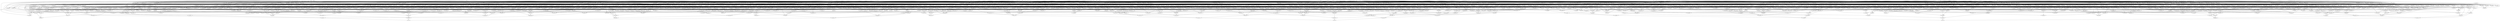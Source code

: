 digraph G {
    "new_n163_" -> "o_1_";
    "new_n305_" -> "o_1_";
    "new_n502_" -> "o_1_";
    "new_n133_" -> "new_n45_";
    "new_n149_" -> "new_n45_";
    "new_n72_" -> "new_n45_";
    "new_n69_" -> "new_n46_";
    "new_n63_" -> "new_n46_";
    "new_n71_" -> "new_n46_";
    "new_n62_" -> "new_n47_";
    "new_n48_" -> "new_n47_";
    "new_n60_" -> "new_n47_";
    "new_n58_" -> "new_n48_";
    "new_n49_" -> "new_n48_";
    "new_n53_" -> "new_n48_";
    "new_n52_" -> "new_n49_";
    "new_n50_" -> "new_n49_";
    "new_n51_" -> "new_n50_";
    "i_37_" -> "new_n51_";
    "i_6_" -> "new_n52_";
    "new_n55_" -> "new_n53_";
    "new_n54_" -> "new_n53_";
    "i_29_" -> "new_n54_";
    "i_24_" -> "new_n55_";
    "new_n57_" -> "new_n56_";
    "i_7_" -> "new_n57_";
    "i_6_" -> "new_n57_";
    "i_37_" -> "new_n58_";
    "new_n56_" -> "new_n59_";
    "new_n61_" -> "new_n60_";
    "i_16_" -> "new_n61_";
    "i_16_" -> "new_n62_";
    "i_13_" -> "new_n62_";
    "i_37_" -> "new_n62_";
    "new_n64_" -> "new_n63_";
    "i_13_" -> "new_n63_";
    "i_37_" -> "new_n63_";
    "new_n66_" -> "new_n64_";
    "new_n67_" -> "new_n64_";
    "new_n68_" -> "new_n64_";
    "i_28_" -> "new_n65_";
    "i_29_" -> "new_n65_";
    "i_23_" -> "new_n66_";
    "i_24_" -> "new_n66_";
    "i_17_" -> "new_n67_";
    "i_16_" -> "new_n67_";
    "i_7_" -> "new_n68_";
    "i_8_" -> "new_n68_";
    "i_6_" -> "new_n68_";
    "new_n70_" -> "new_n69_";
    "i_17_" -> "new_n70_";
    "i_4_" -> "new_n71_";
    "i_0_" -> "new_n71_";
    "new_n107_" -> "new_n72_";
    "new_n73_" -> "new_n72_";
    "new_n94_" -> "new_n72_";
    "new_n74_" -> "new_n73_";
    "new_n93_" -> "new_n73_";
    "new_n79_" -> "new_n74_";
    "new_n75_" -> "new_n74_";
    "i_13_" -> "new_n75_";
    "new_n78_" -> "new_n76_";
    "new_n77_" -> "new_n76_";
    "i_8_" -> "new_n77_";
    "i_6_" -> "new_n77_";
    "i_4_" -> "new_n78_";
    "i_2_" -> "new_n78_";
    "i_16_" -> "new_n79_";
    "new_n70_" -> "new_n79_";
    "new_n80_" -> "new_n79_";
    "i_28_" -> "new_n80_";
    "i_29_" -> "new_n80_";
    "new_n89_" -> "new_n81_";
    "new_n91_" -> "new_n81_";
    "new_n82_" -> "new_n81_";
    "new_n84_" -> "new_n82_";
    "new_n86_" -> "new_n82_";
    "i_10_" -> "new_n83_";
    "new_n77_" -> "new_n83_";
    "new_n78_" -> "new_n83_";
    "i_23_" -> "new_n84_";
    "new_n85_" -> "new_n84_";
    "i_16_" -> "new_n85_";
    "new_n87_" -> "new_n86_";
    "i_28_" -> "new_n87_";
    "i_24_" -> "new_n87_";
    "new_n78_" -> "new_n88_";
    "new_n57_" -> "new_n88_";
    "i_10_" -> "new_n89_";
    "new_n90_" -> "new_n89_";
    "i_16_" -> "new_n90_";
    "new_n92_" -> "new_n91_";
    "i_24_" -> "new_n92_";
    "i_17_" -> "new_n92_";
    "i_37_" -> "new_n93_";
    "new_n95_" -> "new_n94_";
    "new_n80_" -> "new_n94_";
    "i_37_" -> "new_n94_";
    "new_n96_" -> "new_n95_";
    "new_n97_" -> "new_n95_";
    "new_n75_" -> "new_n95_";
    "new_n70_" -> "new_n96_";
    "i_35_" -> "new_n97_";
    "new_n105_" -> "new_n98_";
    "new_n106_" -> "new_n98_";
    "new_n104_" -> "new_n99_";
    "new_n103_" -> "new_n100_";
    "new_n78_" -> "new_n100_";
    "new_n101_" -> "new_n100_";
    "i_6_" -> "new_n101_";
    "i_11_" -> "new_n101_";
    "i_19_" -> "new_n101_";
    "i_2_" -> "new_n102_";
    "i_3_" -> "new_n102_";
    "i_5_" -> "new_n103_";
    "i_6_" -> "new_n103_";
    "i_18_" -> "new_n103_";
    "i_24_" -> "new_n104_";
    "i_17_" -> "new_n105_";
    "i_16_" -> "new_n105_";
    "i_35_" -> "new_n106_";
    "i_34_" -> "new_n106_";
    "new_n108_" -> "new_n107_";
    "new_n115_" -> "new_n107_";
    "new_n124_" -> "new_n107_";
    "new_n113_" -> "new_n108_";
    "new_n114_" -> "new_n108_";
    "new_n109_" -> "new_n108_";
    "new_n91_" -> "new_n109_";
    "new_n110_" -> "new_n109_";
    "new_n78_" -> "new_n110_";
    "new_n52_" -> "new_n110_";
    "new_n112_" -> "new_n111_";
    "new_n104_" -> "new_n111_";
    "i_32_" -> "new_n112_";
    "i_29_" -> "new_n112_";
    "new_n78_" -> "new_n113_";
    "new_n52_" -> "new_n113_";
    "i_17_" -> "new_n114_";
    "i_16_" -> "new_n114_";
    "new_n121_" -> "new_n115_";
    "new_n123_" -> "new_n115_";
    "new_n118_" -> "new_n116_";
    "new_n61_" -> "new_n117_";
    "new_n120_" -> "new_n118_";
    "new_n119_" -> "new_n118_";
    "i_6_" -> "new_n119_";
    "i_1_" -> "new_n120_";
    "i_2_" -> "new_n120_";
    "new_n122_" -> "new_n121_";
    "i_29_" -> "new_n122_";
    "new_n80_" -> "new_n123_";
    "new_n97_" -> "new_n123_";
    "new_n129_" -> "new_n124_";
    "new_n125_" -> "new_n124_";
    "new_n126_" -> "new_n124_";
    "new_n91_" -> "new_n125_";
    "i_33_" -> "new_n126_";
    "i_34_" -> "new_n126_";
    "new_n127_" -> "new_n126_";
    "new_n78_" -> "new_n127_";
    "new_n114_" -> "new_n128_";
    "new_n130_" -> "new_n129_";
    "new_n131_" -> "new_n129_";
    "i_32_" -> "new_n130_";
    "i_33_" -> "new_n130_";
    "i_29_" -> "new_n130_";
    "i_23_" -> "new_n131_";
    "i_35_" -> "new_n132_";
    "i_34_" -> "new_n132_";
    "new_n148_" -> "new_n133_";
    "new_n134_" -> "new_n133_";
    "new_n58_" -> "new_n133_";
    "new_n135_" -> "new_n134_";
    "i_9_" -> "new_n134_";
    "i_13_" -> "new_n134_";
    "new_n138_" -> "new_n135_";
    "new_n77_" -> "new_n136_";
    "new_n65_" -> "new_n137_";
    "new_n66_" -> "new_n137_";
    "new_n71_" -> "new_n137_";
    "new_n139_" -> "new_n138_";
    "i_19_" -> "new_n139_";
    "new_n143_" -> "new_n140_";
    "new_n144_" -> "new_n140_";
    "new_n145_" -> "new_n140_";
    "new_n142_" -> "new_n141_";
    "new_n66_" -> "new_n142_";
    "new_n119_" -> "new_n143_";
    "i_18_" -> "new_n144_";
    "new_n85_" -> "new_n144_";
    "i_0_" -> "new_n145_";
    "i_3_" -> "new_n145_";
    "new_n56_" -> "new_n146_";
    "new_n71_" -> "new_n146_";
    "new_n142_" -> "new_n147_";
    "new_n69_" -> "new_n147_";
    "new_n61_" -> "new_n148_";
    "new_n90_" -> "new_n149_";
    "new_n158_" -> "new_n149_";
    "new_n51_" -> "new_n149_";
    "new_n145_" -> "new_n150_";
    "new_n157_" -> "new_n150_";
    "new_n154_" -> "new_n150_";
    "new_n152_" -> "new_n151_";
    "new_n153_" -> "new_n152_";
    "new_n142_" -> "new_n152_";
    "i_18_" -> "new_n153_";
    "i_17_" -> "new_n153_";
    "new_n155_" -> "new_n154_";
    "new_n147_" -> "new_n154_";
    "i_0_" -> "new_n155_";
    "new_n156_" -> "new_n155_";
    "new_n157_" -> "new_n156_";
    "i_5_" -> "new_n157_";
    "i_6_" -> "new_n157_";
    "new_n159_" -> "new_n158_";
    "new_n105_" -> "new_n158_";
    "new_n54_" -> "new_n159_";
    "new_n160_" -> "new_n159_";
    "new_n161_" -> "new_n160_";
    "new_n104_" -> "new_n160_";
    "i_28_" -> "new_n161_";
    "i_26_" -> "new_n161_";
    "new_n145_" -> "new_n162_";
    "new_n71_" -> "new_n162_";
    "new_n101_" -> "new_n162_";
    "new_n206_" -> "new_n163_";
    "new_n250_" -> "new_n163_";
    "new_n280_" -> "new_n163_";
    "new_n190_" -> "new_n164_";
    "new_n201_" -> "new_n164_";
    "new_n169_" -> "new_n164_";
    "new_n168_" -> "new_n165_";
    "i_37_" -> "new_n165_";
    "new_n64_" -> "new_n166_";
    "new_n59_" -> "new_n166_";
    "new_n167_" -> "new_n166_";
    "i_23_" -> "new_n167_";
    "new_n67_" -> "new_n167_";
    "new_n71_" -> "new_n168_";
    "new_n187_" -> "new_n169_";
    "new_n170_" -> "new_n169_";
    "new_n178_" -> "new_n169_";
    "i_25_" -> "new_n170_";
    "new_n174_" -> "new_n170_";
    "i_20_" -> "new_n170_";
    "new_n173_" -> "new_n171_";
    "i_33_" -> "new_n172_";
    "i_28_" -> "new_n173_";
    "i_32_" -> "new_n173_";
    "i_31_" -> "new_n173_";
    "new_n176_" -> "new_n174_";
    "i_7_" -> "new_n174_";
    "i_12_" -> "new_n175_";
    "new_n90_" -> "new_n175_";
    "new_n177_" -> "new_n176_";
    "i_28_" -> "new_n177_";
    "i_31_" -> "new_n177_";
    "i_34_" -> "new_n177_";
    "new_n179_" -> "new_n178_";
    "new_n175_" -> "new_n178_";
    "new_n131_" -> "new_n179_";
    "i_21_" -> "new_n180_";
    "i_34_" -> "new_n181_";
    "i_35_" -> "new_n181_";
    "i_29_" -> "new_n181_";
    "new_n184_" -> "new_n182_";
    "new_n185_" -> "new_n182_";
    "new_n186_" -> "new_n182_";
    "new_n104_" -> "new_n183_";
    "i_34_" -> "new_n184_";
    "i_28_" -> "new_n185_";
    "i_29_" -> "new_n185_";
    "i_37_" -> "new_n186_";
    "i_13_" -> "new_n187_";
    "new_n76_" -> "new_n187_";
    "new_n87_" -> "new_n188_";
    "new_n189_" -> "new_n188_";
    "i_37_" -> "new_n188_";
    "i_29_" -> "new_n189_";
    "i_34_" -> "new_n189_";
    "new_n191_" -> "new_n190_";
    "i_0_" -> "new_n190_";
    "new_n51_" -> "new_n190_";
    "new_n192_" -> "new_n191_";
    "i_20_" -> "new_n191_";
    "new_n198_" -> "new_n191_";
    "new_n194_" -> "new_n192_";
    "new_n193_" -> "new_n192_";
    "new_n55_" -> "new_n193_";
    "new_n195_" -> "new_n194_";
    "i_32_" -> "new_n195_";
    "i_27_" -> "new_n196_";
    "new_n104_" -> "new_n196_";
    "new_n197_" -> "new_n196_";
    "i_28_" -> "new_n197_";
    "i_26_" -> "new_n197_";
    "new_n90_" -> "new_n198_";
    "new_n67_" -> "new_n199_";
    "new_n196_" -> "new_n199_";
    "new_n200_" -> "new_n199_";
    "new_n167_" -> "new_n200_";
    "new_n194_" -> "new_n200_";
    "new_n205_" -> "new_n201_";
    "new_n202_" -> "new_n201_";
    "new_n105_" -> "new_n201_";
    "new_n141_" -> "new_n202_";
    "new_n204_" -> "new_n202_";
    "new_n51_" -> "new_n203_";
    "new_n143_" -> "new_n203_";
    "new_n186_" -> "new_n203_";
    "i_1_" -> "new_n204_";
    "i_0_" -> "new_n204_";
    "i_29_" -> "new_n205_";
    "new_n51_" -> "new_n205_";
    "new_n161_" -> "new_n205_";
    "new_n217_" -> "new_n206_";
    "new_n231_" -> "new_n206_";
    "new_n239_" -> "new_n206_";
    "new_n214_" -> "new_n207_";
    "new_n216_" -> "new_n207_";
    "new_n208_" -> "new_n207_";
    "new_n212_" -> "new_n208_";
    "new_n122_" -> "new_n208_";
    "new_n90_" -> "new_n208_";
    "new_n211_" -> "new_n209_";
    "new_n110_" -> "new_n209_";
    "new_n210_" -> "new_n209_";
    "new_n139_" -> "new_n210_";
    "new_n153_" -> "new_n211_";
    "new_n213_" -> "new_n212_";
    "new_n93_" -> "new_n213_";
    "new_n215_" -> "new_n214_";
    "i_34_" -> "new_n214_";
    "i_33_" -> "new_n214_";
    "i_24_" -> "new_n215_";
    "i_25_" -> "new_n215_";
    "i_12_" -> "new_n216_";
    "i_16_" -> "new_n216_";
    "new_n122_" -> "new_n217_";
    "i_31_" -> "new_n217_";
    "new_n218_" -> "new_n217_";
    "new_n198_" -> "new_n218_";
    "i_20_" -> "new_n219_";
    "i_25_" -> "new_n219_";
    "new_n223_" -> "new_n219_";
    "new_n222_" -> "new_n220_";
    "i_33_" -> "new_n220_";
    "i_28_" -> "new_n221_";
    "i_24_" -> "new_n222_";
    "i_34_" -> "new_n222_";
    "new_n224_" -> "new_n223_";
    "i_25_" -> "new_n223_";
    "i_33_" -> "new_n223_";
    "i_28_" -> "new_n224_";
    "i_23_" -> "new_n224_";
    "i_29_" -> "new_n224_";
    "new_n97_" -> "new_n225_";
    "new_n228_" -> "new_n225_";
    "new_n226_" -> "new_n225_";
    "new_n90_" -> "new_n226_";
    "i_7_" -> "new_n226_";
    "new_n97_" -> "new_n227_";
    "new_n70_" -> "new_n227_";
    "new_n229_" -> "new_n228_";
    "i_16_" -> "new_n229_";
    "i_14_" -> "new_n230_";
    "i_12_" -> "new_n230_";
    "i_7_" -> "new_n230_";
    "new_n236_" -> "new_n231_";
    "new_n232_" -> "new_n231_";
    "new_n238_" -> "new_n231_";
    "new_n119_" -> "new_n232_";
    "new_n204_" -> "new_n232_";
    "new_n67_" -> "new_n233_";
    "new_n210_" -> "new_n234_";
    "new_n61_" -> "new_n234_";
    "new_n235_" -> "new_n234_";
    "new_n211_" -> "new_n235_";
    "new_n61_" -> "new_n235_";
    "new_n143_" -> "new_n235_";
    "new_n58_" -> "new_n236_";
    "new_n80_" -> "new_n236_";
    "new_n97_" -> "new_n237_";
    "i_32_" -> "new_n238_";
    "new_n51_" -> "new_n238_";
    "new_n246_" -> "new_n239_";
    "new_n240_" -> "new_n239_";
    "new_n248_" -> "new_n239_";
    "new_n244_" -> "new_n240_";
    "new_n241_" -> "new_n240_";
    "new_n242_" -> "new_n241_";
    "new_n243_" -> "new_n241_";
    "new_n161_" -> "new_n241_";
    "i_24_" -> "new_n242_";
    "i_16_" -> "new_n242_";
    "i_12_" -> "new_n243_";
    "new_n90_" -> "new_n244_";
    "new_n161_" -> "new_n245_";
    "new_n245_" -> "new_n246_";
    "new_n110_" -> "new_n246_";
    "new_n51_" -> "new_n247_";
    "new_n249_" -> "new_n248_";
    "i_29_" -> "new_n249_";
    "new_n257_" -> "new_n250_";
    "new_n261_" -> "new_n250_";
    "new_n268_" -> "new_n250_";
    "new_n255_" -> "new_n251_";
    "new_n114_" -> "new_n251_";
    "new_n252_" -> "new_n251_";
    "i_30_" -> "new_n252_";
    "new_n213_" -> "new_n252_";
    "new_n50_" -> "new_n252_";
    "new_n92_" -> "new_n253_";
    "new_n254_" -> "new_n253_";
    "new_n80_" -> "new_n253_";
    "new_n243_" -> "new_n254_";
    "new_n242_" -> "new_n254_";
    "new_n161_" -> "new_n255_";
    "new_n256_" -> "new_n255_";
    "new_n51_" -> "new_n255_";
    "i_29_" -> "new_n256_";
    "new_n260_" -> "new_n257_";
    "new_n93_" -> "new_n257_";
    "new_n258_" -> "new_n257_";
    "new_n50_" -> "new_n258_";
    "new_n249_" -> "new_n258_";
    "new_n92_" -> "new_n259_";
    "new_n254_" -> "new_n259_";
    "new_n161_" -> "new_n259_";
    "new_n256_" -> "new_n260_";
    "new_n87_" -> "new_n260_";
    "new_n267_" -> "new_n261_";
    "new_n175_" -> "new_n261_";
    "new_n262_" -> "new_n261_";
    "new_n90_" -> "new_n262_";
    "new_n263_" -> "new_n262_";
    "i_37_" -> "new_n262_";
    "new_n264_" -> "new_n263_";
    "new_n78_" -> "new_n264_";
    "new_n112_" -> "new_n264_";
    "i_20_" -> "new_n265_";
    "i_25_" -> "new_n265_";
    "new_n97_" -> "new_n266_";
    "new_n221_" -> "new_n266_";
    "i_33_" -> "new_n266_";
    "new_n215_" -> "new_n267_";
    "i_33_" -> "new_n267_";
    "new_n209_" -> "new_n268_";
    "new_n269_" -> "new_n268_";
    "new_n277_" -> "new_n269_";
    "i_34_" -> "new_n269_";
    "new_n276_" -> "new_n270_";
    "new_n271_" -> "new_n270_";
    "new_n275_" -> "new_n270_";
    "new_n272_" -> "new_n271_";
    "new_n104_" -> "new_n271_";
    "i_31_" -> "new_n272_";
    "i_29_" -> "new_n272_";
    "i_23_" -> "new_n273_";
    "new_n274_" -> "new_n273_";
    "i_24_" -> "new_n274_";
    "i_29_" -> "new_n274_";
    "i_33_" -> "new_n275_";
    "i_32_" -> "new_n276_";
    "i_31_" -> "new_n276_";
    "i_37_" -> "new_n277_";
    "new_n122_" -> "new_n278_";
    "new_n90_" -> "new_n278_";
    "new_n51_" -> "new_n279_";
    "new_n55_" -> "new_n279_";
    "i_37_" -> "new_n280_";
    "new_n281_" -> "new_n280_";
    "new_n145_" -> "new_n280_";
    "new_n282_" -> "new_n281_";
    "new_n286_" -> "new_n281_";
    "new_n284_" -> "new_n281_";
    "new_n90_" -> "new_n282_";
    "new_n152_" -> "new_n282_";
    "new_n283_" -> "new_n282_";
    "i_14_" -> "new_n283_";
    "new_n142_" -> "new_n283_";
    "new_n144_" -> "new_n283_";
    "i_9_" -> "new_n284_";
    "new_n285_" -> "new_n284_";
    "new_n152_" -> "new_n284_";
    "i_16_" -> "new_n285_";
    "new_n58_" -> "new_n285_";
    "new_n50_" -> "new_n286_";
    "new_n103_" -> "new_n286_";
    "new_n114_" -> "new_n286_";
    "new_n277_" -> "new_n287_";
    "new_n119_" -> "new_n287_";
    "new_n290_" -> "new_n288_";
    "new_n296_" -> "new_n288_";
    "new_n302_" -> "new_n288_";
    "new_n198_" -> "new_n289_";
    "new_n293_" -> "new_n290_";
    "new_n291_" -> "new_n290_";
    "new_n295_" -> "new_n290_";
    "new_n292_" -> "new_n291_";
    "i_7_" -> "new_n292_";
    "i_8_" -> "new_n292_";
    "i_32_" -> "new_n293_";
    "new_n294_" -> "new_n293_";
    "new_n197_" -> "new_n294_";
    "new_n104_" -> "new_n294_";
    "new_n175_" -> "new_n295_";
    "new_n301_" -> "new_n296_";
    "new_n300_" -> "new_n297_";
    "new_n299_" -> "new_n298_";
    "new_n78_" -> "new_n298_";
    "i_12_" -> "new_n299_";
    "i_23_" -> "new_n300_";
    "i_16_" -> "new_n300_";
    "new_n256_" -> "new_n301_";
    "i_34_" -> "new_n301_";
    "new_n275_" -> "new_n302_";
    "new_n303_" -> "new_n302_";
    "new_n304_" -> "new_n303_";
    "new_n114_" -> "new_n303_";
    "new_n80_" -> "new_n304_";
    "new_n360_" -> "new_n305_";
    "new_n388_" -> "new_n305_";
    "new_n441_" -> "new_n305_";
    "new_n318_" -> "new_n306_";
    "new_n320_" -> "new_n306_";
    "new_n341_" -> "new_n306_";
    "new_n314_" -> "new_n307_";
    "new_n308_" -> "new_n307_";
    "new_n311_" -> "new_n307_";
    "new_n310_" -> "new_n308_";
    "new_n52_" -> "new_n309_";
    "new_n137_" -> "new_n309_";
    "new_n105_" -> "new_n310_";
    "new_n51_" -> "new_n310_";
    "new_n216_" -> "new_n311_";
    "new_n313_" -> "new_n311_";
    "new_n312_" -> "new_n311_";
    "new_n53_" -> "new_n312_";
    "new_n61_" -> "new_n312_";
    "i_2_" -> "new_n312_";
    "new_n66_" -> "new_n313_";
    "i_21_" -> "new_n313_";
    "new_n65_" -> "new_n313_";
    "new_n84_" -> "new_n314_";
    "new_n315_" -> "new_n314_";
    "new_n300_" -> "new_n315_";
    "new_n316_" -> "new_n315_";
    "i_8_" -> "new_n316_";
    "new_n221_" -> "new_n317_";
    "new_n249_" -> "new_n317_";
    "new_n93_" -> "new_n317_";
    "new_n60_" -> "new_n318_";
    "new_n50_" -> "new_n318_";
    "new_n319_" -> "new_n318_";
    "new_n50_" -> "new_n319_";
    "new_n114_" -> "new_n319_";
    "new_n309_" -> "new_n319_";
    "new_n326_" -> "new_n320_";
    "new_n334_" -> "new_n320_";
    "new_n337_" -> "new_n320_";
    "new_n58_" -> "new_n321_";
    "new_n216_" -> "new_n321_";
    "new_n322_" -> "new_n321_";
    "new_n324_" -> "new_n322_";
    "new_n180_" -> "new_n322_";
    "new_n276_" -> "new_n322_";
    "new_n97_" -> "new_n323_";
    "new_n277_" -> "new_n324_";
    "new_n195_" -> "new_n325_";
    "i_31_" -> "new_n325_";
    "new_n329_" -> "new_n326_";
    "new_n327_" -> "new_n326_";
    "new_n333_" -> "new_n326_";
    "new_n242_" -> "new_n327_";
    "new_n328_" -> "new_n327_";
    "new_n299_" -> "new_n328_";
    "new_n80_" -> "new_n329_";
    "i_33_" -> "new_n330_";
    "i_34_" -> "new_n330_";
    "new_n51_" -> "new_n330_";
    "new_n332_" -> "new_n331_";
    "new_n328_" -> "new_n331_";
    "i_23_" -> "new_n332_";
    "i_16_" -> "new_n332_";
    "new_n106_" -> "new_n333_";
    "i_37_" -> "new_n333_";
    "new_n313_" -> "new_n334_";
    "new_n335_" -> "new_n334_";
    "new_n245_" -> "new_n335_";
    "i_31_" -> "new_n335_";
    "new_n61_" -> "new_n336_";
    "i_7_" -> "new_n336_";
    "new_n223_" -> "new_n337_";
    "new_n338_" -> "new_n337_";
    "new_n301_" -> "new_n338_";
    "new_n339_" -> "new_n338_";
    "i_3_" -> "new_n338_";
    "new_n153_" -> "new_n339_";
    "i_37_" -> "new_n339_";
    "i_12_" -> "new_n340_";
    "new_n61_" -> "new_n340_";
    "new_n350_" -> "new_n341_";
    "new_n355_" -> "new_n341_";
    "new_n359_" -> "new_n341_";
    "new_n159_" -> "new_n342_";
    "new_n344_" -> "new_n342_";
    "new_n71_" -> "new_n343_";
    "new_n101_" -> "new_n343_";
    "new_n114_" -> "new_n343_";
    "new_n347_" -> "new_n344_";
    "new_n345_" -> "new_n344_";
    "new_n346_" -> "new_n345_";
    "new_n221_" -> "new_n345_";
    "i_31_" -> "new_n346_";
    "i_35_" -> "new_n346_";
    "i_20_" -> "new_n347_";
    "i_7_" -> "new_n347_";
    "new_n61_" -> "new_n347_";
    "i_20_" -> "new_n348_";
    "i_7_" -> "new_n348_";
    "new_n349_" -> "new_n348_";
    "i_12_" -> "new_n349_";
    "new_n351_" -> "new_n350_";
    "new_n141_" -> "new_n350_";
    "new_n354_" -> "new_n350_";
    "new_n70_" -> "new_n351_";
    "new_n61_" -> "new_n351_";
    "new_n120_" -> "new_n352_";
    "new_n130_" -> "new_n353_";
    "new_n114_" -> "new_n354_";
    "new_n157_" -> "new_n354_";
    "new_n204_" -> "new_n354_";
    "new_n358_" -> "new_n355_";
    "new_n278_" -> "new_n355_";
    "new_n356_" -> "new_n355_";
    "new_n300_" -> "new_n356_";
    "new_n243_" -> "new_n357_";
    "new_n78_" -> "new_n357_";
    "new_n104_" -> "new_n358_";
    "i_21_" -> "new_n358_";
    "i_34_" -> "new_n358_";
    "new_n214_" -> "new_n359_";
    "new_n265_" -> "new_n359_";
    "new_n216_" -> "new_n359_";
    "new_n369_" -> "new_n360_";
    "new_n374_" -> "new_n360_";
    "new_n386_" -> "new_n360_";
    "i_33_" -> "new_n361_";
    "new_n362_" -> "new_n361_";
    "new_n368_" -> "new_n361_";
    "new_n138_" -> "new_n362_";
    "new_n76_" -> "new_n362_";
    "new_n363_" -> "new_n362_";
    "new_n144_" -> "new_n363_";
    "i_3_" -> "new_n363_";
    "new_n127_" -> "new_n363_";
    "new_n317_" -> "new_n364_";
    "new_n182_" -> "new_n364_";
    "new_n340_" -> "new_n364_";
    "new_n367_" -> "new_n365_";
    "new_n332_" -> "new_n366_";
    "new_n316_" -> "new_n366_";
    "new_n61_" -> "new_n367_";
    "new_n316_" -> "new_n367_";
    "new_n121_" -> "new_n368_";
    "new_n93_" -> "new_n368_";
    "new_n121_" -> "new_n369_";
    "new_n279_" -> "new_n369_";
    "new_n371_" -> "new_n369_";
    "new_n61_" -> "new_n370_";
    "new_n237_" -> "new_n371_";
    "new_n80_" -> "new_n371_";
    "i_3_" -> "new_n372_";
    "new_n373_" -> "new_n372_";
    "new_n127_" -> "new_n372_";
    "new_n90_" -> "new_n373_";
    "new_n139_" -> "new_n373_";
    "i_37_" -> "new_n373_";
    "new_n384_" -> "new_n374_";
    "new_n375_" -> "new_n374_";
    "new_n382_" -> "new_n374_";
    "new_n76_" -> "new_n375_";
    "new_n376_" -> "new_n375_";
    "new_n378_" -> "new_n375_";
    "new_n377_" -> "new_n376_";
    "i_3_" -> "new_n377_";
    "new_n85_" -> "new_n378_";
    "new_n381_" -> "new_n379_";
    "new_n141_" -> "new_n379_";
    "new_n380_" -> "new_n379_";
    "new_n299_" -> "new_n380_";
    "new_n216_" -> "new_n381_";
    "new_n383_" -> "new_n382_";
    "i_37_" -> "new_n382_";
    "new_n122_" -> "new_n383_";
    "new_n104_" -> "new_n383_";
    "i_34_" -> "new_n383_";
    "i_4_" -> "new_n384_";
    "new_n385_" -> "new_n384_";
    "i_33_" -> "new_n385_";
    "new_n51_" -> "new_n385_";
    "i_37_" -> "new_n386_";
    "new_n285_" -> "new_n386_";
    "new_n387_" -> "new_n386_";
    "i_32_" -> "new_n387_";
    "new_n137_" -> "new_n387_";
    "new_n299_" -> "new_n387_";
    "new_n395_" -> "new_n388_";
    "new_n426_" -> "new_n388_";
    "new_n432_" -> "new_n388_";
    "new_n391_" -> "new_n389_";
    "new_n390_" -> "new_n389_";
    "new_n393_" -> "new_n389_";
    "new_n329_" -> "new_n390_";
    "new_n114_" -> "new_n390_";
    "new_n392_" -> "new_n391_";
    "new_n53_" -> "new_n392_";
    "new_n219_" -> "new_n393_";
    "new_n394_" -> "new_n393_";
    "new_n216_" -> "new_n394_";
    "new_n267_" -> "new_n394_";
    "new_n358_" -> "new_n394_";
    "new_n404_" -> "new_n395_";
    "new_n418_" -> "new_n395_";
    "new_n423_" -> "new_n395_";
    "new_n398_" -> "new_n396_";
    "new_n400_" -> "new_n396_";
    "new_n402_" -> "new_n396_";
    "new_n61_" -> "new_n397_";
    "i_7_" -> "new_n397_";
    "i_31_" -> "new_n397_";
    "i_22_" -> "new_n398_";
    "i_35_" -> "new_n398_";
    "new_n276_" -> "new_n399_";
    "new_n54_" -> "new_n399_";
    "new_n401_" -> "new_n400_";
    "new_n272_" -> "new_n400_";
    "i_28_" -> "new_n401_";
    "new_n277_" -> "new_n401_";
    "new_n242_" -> "new_n402_";
    "new_n349_" -> "new_n402_";
    "i_7_" -> "new_n402_";
    "new_n177_" -> "new_n403_";
    "new_n407_" -> "new_n404_";
    "new_n411_" -> "new_n404_";
    "new_n414_" -> "new_n404_";
    "new_n90_" -> "new_n405_";
    "i_7_" -> "new_n405_";
    "new_n406_" -> "new_n405_";
    "new_n177_" -> "new_n406_";
    "new_n409_" -> "new_n407_";
    "new_n271_" -> "new_n407_";
    "new_n330_" -> "new_n407_";
    "i_21_" -> "new_n408_";
    "new_n410_" -> "new_n409_";
    "new_n54_" -> "new_n409_";
    "i_34_" -> "new_n409_";
    "i_31_" -> "new_n410_";
    "new_n176_" -> "new_n411_";
    "new_n412_" -> "new_n411_";
    "new_n97_" -> "new_n412_";
    "new_n276_" -> "new_n412_";
    "new_n413_" -> "new_n412_";
    "i_31_" -> "new_n413_";
    "i_25_" -> "new_n413_";
    "i_33_" -> "new_n413_";
    "new_n406_" -> "new_n414_";
    "new_n415_" -> "new_n414_";
    "new_n216_" -> "new_n414_";
    "new_n416_" -> "new_n415_";
    "new_n54_" -> "new_n415_";
    "i_23_" -> "new_n416_";
    "i_22_" -> "new_n416_";
    "i_35_" -> "new_n416_";
    "i_7_" -> "new_n417_";
    "new_n61_" -> "new_n417_";
    "new_n422_" -> "new_n418_";
    "new_n419_" -> "new_n418_";
    "new_n421_" -> "new_n418_";
    "new_n420_" -> "new_n419_";
    "i_26_" -> "new_n420_";
    "i_24_" -> "new_n420_";
    "new_n275_" -> "new_n421_";
    "new_n51_" -> "new_n421_";
    "i_12_" -> "new_n422_";
    "new_n242_" -> "new_n422_";
    "i_7_" -> "new_n422_";
    "new_n424_" -> "new_n423_";
    "new_n175_" -> "new_n423_";
    "new_n415_" -> "new_n423_";
    "new_n410_" -> "new_n424_";
    "new_n51_" -> "new_n424_";
    "new_n185_" -> "new_n425_";
    "new_n55_" -> "new_n425_";
    "new_n146_" -> "new_n426_";
    "new_n429_" -> "new_n426_";
    "new_n427_" -> "new_n426_";
    "new_n179_" -> "new_n427_";
    "new_n114_" -> "new_n427_";
    "new_n428_" -> "new_n427_";
    "new_n168_" -> "new_n428_";
    "new_n58_" -> "new_n428_";
    "new_n64_" -> "new_n428_";
    "new_n430_" -> "new_n429_";
    "i_30_" -> "new_n429_";
    "new_n213_" -> "new_n429_";
    "new_n244_" -> "new_n430_";
    "new_n242_" -> "new_n431_";
    "new_n243_" -> "new_n431_";
    "new_n80_" -> "new_n431_";
    "new_n437_" -> "new_n432_";
    "new_n439_" -> "new_n432_";
    "new_n440_" -> "new_n432_";
    "new_n435_" -> "new_n433_";
    "new_n213_" -> "new_n433_";
    "new_n105_" -> "new_n434_";
    "new_n91_" -> "new_n434_";
    "new_n244_" -> "new_n434_";
    "new_n436_" -> "new_n435_";
    "new_n78_" -> "new_n436_";
    "i_13_" -> "new_n436_";
    "new_n438_" -> "new_n437_";
    "new_n119_" -> "new_n437_";
    "new_n204_" -> "new_n437_";
    "new_n275_" -> "new_n438_";
    "new_n51_" -> "new_n438_";
    "new_n155_" -> "new_n439_";
    "new_n50_" -> "new_n439_";
    "new_n148_" -> "new_n439_";
    "new_n310_" -> "new_n440_";
    "new_n52_" -> "new_n440_";
    "i_13_" -> "new_n440_";
    "new_n459_" -> "new_n441_";
    "new_n472_" -> "new_n441_";
    "new_n488_" -> "new_n441_";
    "new_n447_" -> "new_n442_";
    "new_n451_" -> "new_n442_";
    "new_n453_" -> "new_n442_";
    "new_n444_" -> "new_n443_";
    "new_n445_" -> "new_n443_";
    "i_20_" -> "new_n444_";
    "i_25_" -> "new_n444_";
    "new_n413_" -> "new_n445_";
    "new_n55_" -> "new_n446_";
    "i_34_" -> "new_n446_";
    "new_n185_" -> "new_n446_";
    "new_n450_" -> "new_n447_";
    "new_n448_" -> "new_n447_";
    "new_n449_" -> "new_n447_";
    "new_n332_" -> "new_n448_";
    "new_n87_" -> "new_n449_";
    "new_n189_" -> "new_n449_";
    "new_n222_" -> "new_n450_";
    "i_22_" -> "new_n450_";
    "new_n358_" -> "new_n451_";
    "new_n452_" -> "new_n451_";
    "new_n214_" -> "new_n452_";
    "new_n455_" -> "new_n453_";
    "new_n454_" -> "new_n453_";
    "new_n279_" -> "new_n454_";
    "new_n357_" -> "new_n454_";
    "new_n332_" -> "new_n454_";
    "new_n216_" -> "new_n455_";
    "new_n78_" -> "new_n456_";
    "new_n58_" -> "new_n457_";
    "new_n224_" -> "new_n458_";
    "new_n463_" -> "new_n459_";
    "new_n467_" -> "new_n459_";
    "new_n471_" -> "new_n459_";
    "new_n368_" -> "new_n460_";
    "new_n461_" -> "new_n460_";
    "new_n462_" -> "new_n461_";
    "new_n51_" -> "new_n461_";
    "new_n105_" -> "new_n461_";
    "new_n157_" -> "new_n462_";
    "new_n242_" -> "new_n463_";
    "new_n466_" -> "new_n463_";
    "new_n464_" -> "new_n463_";
    "new_n237_" -> "new_n464_";
    "new_n465_" -> "new_n464_";
    "i_37_" -> "new_n464_";
    "new_n249_" -> "new_n465_";
    "new_n221_" -> "new_n465_";
    "i_31_" -> "new_n465_";
    "i_31_" -> "new_n466_";
    "new_n468_" -> "new_n467_";
    "new_n236_" -> "new_n467_";
    "new_n470_" -> "new_n467_";
    "new_n352_" -> "new_n468_";
    "new_n112_" -> "new_n469_";
    "new_n332_" -> "new_n470_";
    "new_n255_" -> "new_n471_";
    "new_n212_" -> "new_n471_";
    "new_n356_" -> "new_n471_";
    "new_n476_" -> "new_n472_";
    "new_n480_" -> "new_n472_";
    "new_n485_" -> "new_n472_";
    "new_n474_" -> "new_n473_";
    "new_n475_" -> "new_n473_";
    "i_21_" -> "new_n474_";
    "i_2_" -> "new_n474_";
    "new_n142_" -> "new_n474_";
    "new_n345_" -> "new_n475_";
    "i_20_" -> "new_n475_";
    "i_7_" -> "new_n475_";
    "new_n479_" -> "new_n476_";
    "new_n325_" -> "new_n476_";
    "new_n477_" -> "new_n476_";
    "i_37_" -> "new_n477_";
    "new_n198_" -> "new_n478_";
    "i_37_" -> "new_n479_";
    "new_n424_" -> "new_n480_";
    "new_n481_" -> "new_n480_";
    "new_n483_" -> "new_n480_";
    "new_n482_" -> "new_n481_";
    "new_n221_" -> "new_n482_";
    "new_n97_" -> "new_n482_";
    "new_n249_" -> "new_n482_";
    "new_n482_" -> "new_n483_";
    "new_n176_" -> "new_n483_";
    "new_n348_" -> "new_n483_";
    "new_n222_" -> "new_n484_";
    "new_n465_" -> "new_n485_";
    "new_n297_" -> "new_n485_";
    "new_n487_" -> "new_n485_";
    "new_n340_" -> "new_n486_";
    "new_n58_" -> "new_n486_";
    "new_n80_" -> "new_n487_";
    "i_37_" -> "new_n487_";
    "new_n492_" -> "new_n488_";
    "new_n495_" -> "new_n488_";
    "new_n497_" -> "new_n488_";
    "new_n301_" -> "new_n489_";
    "new_n373_" -> "new_n489_";
    "new_n490_" -> "new_n489_";
    "new_n410_" -> "new_n490_";
    "i_21_" -> "new_n490_";
    "i_29_" -> "new_n490_";
    "new_n197_" -> "new_n491_";
    "new_n55_" -> "new_n491_";
    "new_n205_" -> "new_n492_";
    "new_n314_" -> "new_n492_";
    "new_n493_" -> "new_n492_";
    "new_n80_" -> "new_n493_";
    "new_n494_" -> "new_n493_";
    "i_37_" -> "new_n494_";
    "new_n260_" -> "new_n495_";
    "new_n93_" -> "new_n495_";
    "new_n496_" -> "new_n495_";
    "new_n167_" -> "new_n496_";
    "i_2_" -> "new_n496_";
    "new_n501_" -> "new_n497_";
    "new_n478_" -> "new_n497_";
    "new_n500_" -> "new_n497_";
    "new_n499_" -> "new_n498_";
    "i_28_" -> "new_n499_";
    "new_n222_" -> "new_n499_";
    "new_n80_" -> "new_n500_";
    "new_n494_" -> "new_n500_";
    "i_20_" -> "new_n501_";
    "i_25_" -> "new_n501_";
    "i_33_" -> "new_n501_";
    "new_n515_" -> "new_n502_";
    "new_n524_" -> "new_n502_";
    "new_n545_" -> "new_n502_";
    "new_n512_" -> "new_n503_";
    "i_37_" -> "new_n503_";
    "new_n504_" -> "new_n503_";
    "new_n58_" -> "new_n504_";
    "new_n508_" -> "new_n504_";
    "i_0_" -> "new_n504_";
    "new_n293_" -> "new_n505_";
    "new_n291_" -> "new_n505_";
    "new_n114_" -> "new_n505_";
    "new_n216_" -> "new_n506_";
    "new_n507_" -> "new_n506_";
    "new_n67_" -> "new_n507_";
    "new_n58_" -> "new_n508_";
    "new_n216_" -> "new_n508_";
    "new_n509_" -> "new_n508_";
    "new_n196_" -> "new_n509_";
    "new_n216_" -> "new_n509_";
    "new_n50_" -> "new_n509_";
    "new_n511_" -> "new_n510_";
    "i_16_" -> "new_n511_";
    "i_13_" -> "new_n511_";
    "new_n514_" -> "new_n512_";
    "new_n244_" -> "new_n512_";
    "new_n513_" -> "new_n512_";
    "new_n227_" -> "new_n513_";
    "new_n122_" -> "new_n513_";
    "new_n90_" -> "new_n513_";
    "new_n204_" -> "new_n514_";
    "new_n522_" -> "new_n515_";
    "new_n58_" -> "new_n515_";
    "new_n516_" -> "new_n515_";
    "new_n340_" -> "new_n516_";
    "new_n517_" -> "new_n516_";
    "i_22_" -> "new_n516_";
    "new_n409_" -> "new_n517_";
    "new_n104_" -> "new_n517_";
    "new_n518_" -> "new_n517_";
    "new_n410_" -> "new_n518_";
    "i_29_" -> "new_n518_";
    "new_n175_" -> "new_n519_";
    "new_n161_" -> "new_n519_";
    "i_29_" -> "new_n519_";
    "new_n117_" -> "new_n520_";
    "new_n521_" -> "new_n520_";
    "new_n514_" -> "new_n520_";
    "i_32_" -> "new_n521_";
    "new_n233_" -> "new_n521_";
    "new_n60_" -> "new_n522_";
    "new_n187_" -> "new_n522_";
    "new_n523_" -> "new_n522_";
    "new_n80_" -> "new_n523_";
    "new_n97_" -> "new_n523_";
    "new_n531_" -> "new_n524_";
    "new_n539_" -> "new_n524_";
    "new_n543_" -> "new_n524_";
    "new_n529_" -> "new_n525_";
    "new_n494_" -> "new_n525_";
    "new_n526_" -> "new_n525_";
    "new_n58_" -> "new_n526_";
    "new_n444_" -> "new_n526_";
    "new_n114_" -> "new_n526_";
    "new_n221_" -> "new_n527_";
    "new_n256_" -> "new_n527_";
    "new_n528_" -> "new_n527_";
    "new_n105_" -> "new_n528_";
    "new_n70_" -> "new_n529_";
    "new_n80_" -> "new_n529_";
    "new_n244_" -> "new_n530_";
    "new_n538_" -> "new_n531_";
    "new_n532_" -> "new_n531_";
    "new_n537_" -> "new_n531_";
    "new_n534_" -> "new_n532_";
    "new_n141_" -> "new_n532_";
    "new_n533_" -> "new_n532_";
    "new_n299_" -> "new_n533_";
    "new_n198_" -> "new_n534_";
    "new_n128_" -> "new_n535_";
    "new_n536_" -> "new_n535_";
    "new_n117_" -> "new_n536_";
    "new_n118_" -> "new_n536_";
    "new_n51_" -> "new_n537_";
    "new_n93_" -> "new_n538_";
    "new_n213_" -> "new_n539_";
    "new_n370_" -> "new_n539_";
    "new_n449_" -> "new_n539_";
    "new_n541_" -> "new_n540_";
    "new_n351_" -> "new_n540_";
    "new_n260_" -> "new_n540_";
    "new_n121_" -> "new_n541_";
    "new_n114_" -> "new_n542_";
    "i_14_" -> "new_n543_";
    "new_n500_" -> "new_n543_";
    "new_n544_" -> "new_n543_";
    "new_n58_" -> "new_n544_";
    "new_n216_" -> "new_n544_";
    "new_n548_" -> "new_n545_";
    "new_n552_" -> "new_n545_";
    "new_n554_" -> "new_n545_";
    "new_n93_" -> "new_n546_";
    "new_n118_" -> "new_n547_";
    "new_n51_" -> "new_n548_";
    "new_n549_" -> "new_n548_";
    "new_n304_" -> "new_n548_";
    "new_n542_" -> "new_n549_";
    "new_n435_" -> "new_n549_";
    "new_n310_" -> "new_n549_";
    "new_n468_" -> "new_n550_";
    "new_n551_" -> "new_n550_";
    "new_n383_" -> "new_n550_";
    "new_n105_" -> "new_n551_";
    "new_n553_" -> "new_n552_";
    "new_n362_" -> "new_n552_";
    "new_n457_" -> "new_n552_";
    "i_14_" -> "new_n553_";
    "new_n138_" -> "new_n553_";
    "i_37_" -> "new_n553_";
    "new_n555_" -> "new_n554_";
    "new_n556_" -> "new_n554_";
    "new_n507_" -> "new_n555_";
    "new_n506_" -> "new_n555_";
    "new_n192_" -> "new_n555_";
    "new_n474_" -> "new_n556_";
    "new_n557_" -> "new_n556_";
    "new_n114_" -> "new_n557_";
    "new_n214_" -> "new_n557_";
    "new_n105_" -> "new_n557_";
    "new_n761_" -> "o_2_";
    "new_n794_" -> "o_2_";
    "new_n880_" -> "o_2_";
    "new_n614_" -> "new_n559_";
    "new_n692_" -> "new_n559_";
    "new_n751_" -> "new_n559_";
    "new_n589_" -> "new_n560_";
    "new_n600_" -> "new_n560_";
    "new_n561_" -> "new_n560_";
    "new_n577_" -> "new_n561_";
    "new_n586_" -> "new_n561_";
    "new_n562_" -> "new_n561_";
    "new_n567_" -> "new_n562_";
    "new_n565_" -> "new_n562_";
    "i_29_" -> "new_n562_";
    "new_n564_" -> "new_n563_";
    "i_31_" -> "new_n564_";
    "new_n566_" -> "new_n565_";
    "new_n83_" -> "new_n565_";
    "i_25_" -> "new_n566_";
    "i_26_" -> "new_n566_";
    "i_38_" -> "new_n566_";
    "new_n569_" -> "new_n567_";
    "i_34_" -> "new_n568_";
    "i_38_" -> "new_n568_";
    "i_25_" -> "new_n569_";
    "i_24_" -> "new_n569_";
    "i_19_" -> "new_n570_";
    "new_n572_" -> "new_n571_";
    "new_n462_" -> "new_n571_";
    "new_n576_" -> "new_n571_";
    "new_n573_" -> "new_n572_";
    "i_9_" -> "new_n573_";
    "i_1_" -> "new_n574_";
    "i_2_" -> "new_n574_";
    "new_n575_" -> "new_n574_";
    "i_6_" -> "new_n575_";
    "i_4_" -> "new_n575_";
    "i_9_" -> "new_n576_";
    "i_18_" -> "new_n576_";
    "new_n578_" -> "new_n577_";
    "new_n582_" -> "new_n577_";
    "new_n357_" -> "new_n578_";
    "new_n579_" -> "new_n578_";
    "new_n580_" -> "new_n579_";
    "new_n581_" -> "new_n579_";
    "i_4_" -> "new_n580_";
    "i_12_" -> "new_n580_";
    "i_2_" -> "new_n580_";
    "i_3_" -> "new_n581_";
    "i_9_" -> "new_n581_";
    "new_n328_" -> "new_n582_";
    "new_n583_" -> "new_n582_";
    "new_n580_" -> "new_n583_";
    "new_n581_" -> "new_n583_";
    "i_11_" -> "new_n583_";
    "i_13_" -> "new_n584_";
    "new_n585_" -> "new_n584_";
    "i_9_" -> "new_n584_";
    "i_18_" -> "new_n585_";
    "new_n588_" -> "new_n586_";
    "new_n587_" -> "new_n586_";
    "i_38_" -> "new_n587_";
    "i_25_" -> "new_n588_";
    "i_26_" -> "new_n588_";
    "i_22_" -> "new_n588_";
    "new_n596_" -> "new_n589_";
    "new_n590_" -> "new_n589_";
    "i_24_" -> "new_n590_";
    "new_n594_" -> "new_n590_";
    "new_n102_" -> "new_n591_";
    "new_n110_" -> "new_n591_";
    "new_n139_" -> "new_n591_";
    "new_n593_" -> "new_n592_";
    "new_n52_" -> "new_n592_";
    "i_4_" -> "new_n593_";
    "i_18_" -> "new_n593_";
    "i_3_" -> "new_n593_";
    "new_n595_" -> "new_n594_";
    "i_25_" -> "new_n595_";
    "i_29_" -> "new_n595_";
    "new_n275_" -> "new_n596_";
    "new_n587_" -> "new_n596_";
    "new_n599_" -> "new_n597_";
    "i_38_" -> "new_n598_";
    "i_26_" -> "new_n599_";
    "i_24_" -> "new_n599_";
    "i_22_" -> "new_n599_";
    "new_n610_" -> "new_n600_";
    "new_n601_" -> "new_n600_";
    "new_n613_" -> "new_n600_";
    "new_n604_" -> "new_n601_";
    "new_n602_" -> "new_n601_";
    "i_10_" -> "new_n601_";
    "new_n55_" -> "new_n602_";
    "new_n603_" -> "new_n602_";
    "new_n194_" -> "new_n602_";
    "i_35_" -> "new_n603_";
    "i_38_" -> "new_n603_";
    "new_n605_" -> "new_n604_";
    "new_n606_" -> "new_n604_";
    "new_n587_" -> "new_n604_";
    "i_25_" -> "new_n605_";
    "i_26_" -> "new_n605_";
    "i_22_" -> "new_n606_";
    "new_n587_" -> "new_n607_";
    "new_n564_" -> "new_n607_";
    "new_n609_" -> "new_n608_";
    "new_n197_" -> "new_n608_";
    "i_24_" -> "new_n609_";
    "new_n612_" -> "new_n610_";
    "new_n611_" -> "new_n610_";
    "new_n587_" -> "new_n611_";
    "new_n55_" -> "new_n611_";
    "i_28_" -> "new_n612_";
    "i_22_" -> "new_n612_";
    "i_31_" -> "new_n612_";
    "i_12_" -> "new_n613_";
    "new_n638_" -> "new_n614_";
    "new_n657_" -> "new_n614_";
    "new_n672_" -> "new_n614_";
    "new_n633_" -> "new_n615_";
    "new_n626_" -> "new_n615_";
    "new_n616_" -> "new_n615_";
    "new_n617_" -> "new_n616_";
    "new_n625_" -> "new_n616_";
    "new_n623_" -> "new_n616_";
    "new_n574_" -> "new_n617_";
    "new_n618_" -> "new_n617_";
    "new_n619_" -> "new_n618_";
    "new_n620_" -> "new_n618_";
    "i_6_" -> "new_n619_";
    "i_9_" -> "new_n619_";
    "i_9_" -> "new_n620_";
    "i_11_" -> "new_n620_";
    "i_18_" -> "new_n620_";
    "i_11_" -> "new_n621_";
    "new_n573_" -> "new_n622_";
    "i_19_" -> "new_n622_";
    "new_n624_" -> "new_n623_";
    "new_n83_" -> "new_n623_";
    "i_38_" -> "new_n623_";
    "new_n189_" -> "new_n624_";
    "new_n568_" -> "new_n625_";
    "new_n609_" -> "new_n625_";
    "new_n627_" -> "new_n626_";
    "new_n632_" -> "new_n626_";
    "new_n630_" -> "new_n627_";
    "i_10_" -> "new_n628_";
    "new_n629_" -> "new_n628_";
    "i_11_" -> "new_n628_";
    "i_12_" -> "new_n629_";
    "new_n629_" -> "new_n630_";
    "i_10_" -> "new_n630_";
    "i_3_" -> "new_n631_";
    "i_18_" -> "new_n631_";
    "i_19_" -> "new_n631_";
    "i_32_" -> "new_n632_";
    "new_n608_" -> "new_n632_";
    "i_38_" -> "new_n632_";
    "new_n634_" -> "new_n633_";
    "new_n112_" -> "new_n633_";
    "new_n635_" -> "new_n634_";
    "new_n122_" -> "new_n635_";
    "new_n637_" -> "new_n636_";
    "new_n603_" -> "new_n636_";
    "i_26_" -> "new_n637_";
    "i_24_" -> "new_n637_";
    "i_29_" -> "new_n637_";
    "new_n645_" -> "new_n638_";
    "new_n639_" -> "new_n638_";
    "new_n644_" -> "new_n638_";
    "new_n640_" -> "new_n639_";
    "new_n641_" -> "new_n639_";
    "i_13_" -> "new_n640_";
    "new_n642_" -> "new_n641_";
    "i_38_" -> "new_n642_";
    "new_n78_" -> "new_n643_";
    "new_n139_" -> "new_n643_";
    "new_n77_" -> "new_n643_";
    "new_n568_" -> "new_n644_";
    "new_n645_" -> "new_n644_";
    "new_n651_" -> "new_n644_";
    "new_n377_" -> "new_n645_";
    "new_n127_" -> "new_n645_";
    "new_n643_" -> "new_n645_";
    "new_n650_" -> "new_n646_";
    "new_n121_" -> "new_n646_";
    "new_n647_" -> "new_n646_";
    "new_n243_" -> "new_n647_";
    "new_n648_" -> "new_n647_";
    "new_n78_" -> "new_n647_";
    "i_24_" -> "new_n648_";
    "i_9_" -> "new_n648_";
    "new_n299_" -> "new_n649_";
    "new_n648_" -> "new_n649_";
    "new_n112_" -> "new_n650_";
    "new_n652_" -> "new_n651_";
    "new_n654_" -> "new_n651_";
    "new_n655_" -> "new_n651_";
    "new_n653_" -> "new_n652_";
    "i_34_" -> "new_n652_";
    "i_24_" -> "new_n653_";
    "i_38_" -> "new_n653_";
    "new_n637_" -> "new_n654_";
    "new_n97_" -> "new_n655_";
    "new_n598_" -> "new_n655_";
    "new_n595_" -> "new_n656_";
    "i_38_" -> "new_n656_";
    "new_n658_" -> "new_n657_";
    "new_n667_" -> "new_n657_";
    "new_n664_" -> "new_n657_";
    "new_n663_" -> "new_n658_";
    "new_n653_" -> "new_n658_";
    "new_n659_" -> "new_n658_";
    "i_12_" -> "new_n659_";
    "new_n660_" -> "new_n659_";
    "i_17_" -> "new_n659_";
    "new_n661_" -> "new_n660_";
    "i_22_" -> "new_n661_";
    "i_32_" -> "new_n662_";
    "new_n185_" -> "new_n662_";
    "new_n185_" -> "new_n663_";
    "i_24_" -> "new_n664_";
    "i_31_" -> "new_n664_";
    "new_n665_" -> "new_n664_";
    "new_n587_" -> "new_n665_";
    "new_n595_" -> "new_n666_";
    "new_n671_" -> "new_n667_";
    "new_n668_" -> "new_n667_";
    "new_n648_" -> "new_n667_";
    "new_n669_" -> "new_n668_";
    "new_n594_" -> "new_n668_";
    "new_n195_" -> "new_n668_";
    "new_n605_" -> "new_n669_";
    "i_34_" -> "new_n670_";
    "new_n603_" -> "new_n671_";
    "new_n682_" -> "new_n672_";
    "new_n673_" -> "new_n672_";
    "new_n686_" -> "new_n672_";
    "new_n596_" -> "new_n673_";
    "new_n674_" -> "new_n673_";
    "new_n677_" -> "new_n674_";
    "new_n678_" -> "new_n674_";
    "new_n299_" -> "new_n675_";
    "new_n676_" -> "new_n675_";
    "i_11_" -> "new_n675_";
    "i_3_" -> "new_n676_";
    "i_13_" -> "new_n676_";
    "i_9_" -> "new_n676_";
    "new_n619_" -> "new_n677_";
    "new_n580_" -> "new_n677_";
    "i_19_" -> "new_n677_";
    "new_n299_" -> "new_n678_";
    "new_n576_" -> "new_n678_";
    "i_19_" -> "new_n678_";
    "new_n587_" -> "new_n679_";
    "new_n681_" -> "new_n680_";
    "i_24_" -> "new_n681_";
    "i_29_" -> "new_n681_";
    "i_34_" -> "new_n681_";
    "new_n683_" -> "new_n682_";
    "new_n573_" -> "new_n683_";
    "i_19_" -> "new_n683_";
    "new_n684_" -> "new_n683_";
    "new_n619_" -> "new_n684_";
    "new_n685_" -> "new_n684_";
    "i_18_" -> "new_n685_";
    "i_19_" -> "new_n685_";
    "new_n683_" -> "new_n686_";
    "new_n679_" -> "new_n686_";
    "new_n687_" -> "new_n686_";
    "new_n688_" -> "new_n687_";
    "new_n690_" -> "new_n687_";
    "new_n603_" -> "new_n687_";
    "new_n112_" -> "new_n688_";
    "new_n619_" -> "new_n689_";
    "new_n120_" -> "new_n689_";
    "new_n157_" -> "new_n690_";
    "new_n648_" -> "new_n690_";
    "new_n691_" -> "new_n690_";
    "i_26_" -> "new_n691_";
    "i_29_" -> "new_n691_";
    "new_n710_" -> "new_n692_";
    "new_n713_" -> "new_n692_";
    "new_n734_" -> "new_n692_";
    "new_n696_" -> "new_n693_";
    "new_n703_" -> "new_n693_";
    "new_n707_" -> "new_n693_";
    "new_n313_" -> "new_n694_";
    "new_n695_" -> "new_n694_";
    "new_n652_" -> "new_n694_";
    "new_n456_" -> "new_n695_";
    "new_n697_" -> "new_n696_";
    "new_n699_" -> "new_n696_";
    "new_n698_" -> "new_n697_";
    "new_n569_" -> "new_n698_";
    "i_34_" -> "new_n698_";
    "new_n97_" -> "new_n699_";
    "new_n130_" -> "new_n699_";
    "i_38_" -> "new_n699_";
    "new_n78_" -> "new_n700_";
    "new_n57_" -> "new_n700_";
    "i_19_" -> "new_n701_";
    "i_18_" -> "new_n701_";
    "i_3_" -> "new_n701_";
    "new_n120_" -> "new_n702_";
    "new_n119_" -> "new_n702_";
    "i_38_" -> "new_n702_";
    "new_n695_" -> "new_n703_";
    "new_n704_" -> "new_n703_";
    "new_n172_" -> "new_n704_";
    "new_n224_" -> "new_n704_";
    "i_14_" -> "new_n704_";
    "new_n706_" -> "new_n705_";
    "i_12_" -> "new_n706_";
    "i_16_" -> "new_n706_";
    "new_n596_" -> "new_n707_";
    "new_n708_" -> "new_n707_";
    "new_n655_" -> "new_n708_";
    "new_n118_" -> "new_n708_";
    "i_31_" -> "new_n709_";
    "new_n52_" -> "new_n709_";
    "new_n78_" -> "new_n709_";
    "new_n641_" -> "new_n710_";
    "new_n682_" -> "new_n710_";
    "new_n712_" -> "new_n710_";
    "new_n88_" -> "new_n711_";
    "i_8_" -> "new_n711_";
    "new_n376_" -> "new_n711_";
    "new_n112_" -> "new_n712_";
    "new_n587_" -> "new_n712_";
    "new_n55_" -> "new_n712_";
    "new_n719_" -> "new_n713_";
    "new_n725_" -> "new_n713_";
    "new_n731_" -> "new_n713_";
    "new_n718_" -> "new_n714_";
    "new_n715_" -> "new_n714_";
    "new_n340_" -> "new_n714_";
    "new_n716_" -> "new_n715_";
    "new_n142_" -> "new_n715_";
    "i_20_" -> "new_n716_";
    "new_n121_" -> "new_n717_";
    "i_26_" -> "new_n717_";
    "new_n642_" -> "new_n718_";
    "new_n328_" -> "new_n719_";
    "new_n724_" -> "new_n719_";
    "new_n720_" -> "new_n719_";
    "new_n722_" -> "new_n720_";
    "new_n185_" -> "new_n720_";
    "new_n676_" -> "new_n721_";
    "new_n723_" -> "new_n722_";
    "new_n587_" -> "new_n722_";
    "i_24_" -> "new_n723_";
    "i_33_" -> "new_n723_";
    "i_38_" -> "new_n723_";
    "i_9_" -> "new_n724_";
    "new_n729_" -> "new_n725_";
    "new_n726_" -> "new_n725_";
    "new_n721_" -> "new_n725_";
    "new_n728_" -> "new_n726_";
    "new_n642_" -> "new_n727_";
    "new_n132_" -> "new_n727_";
    "i_32_" -> "new_n728_";
    "i_29_" -> "new_n728_";
    "new_n256_" -> "new_n729_";
    "i_3_" -> "new_n730_";
    "i_24_" -> "new_n730_";
    "new_n621_" -> "new_n730_";
    "new_n597_" -> "new_n731_";
    "new_n118_" -> "new_n731_";
    "new_n732_" -> "new_n731_";
    "new_n733_" -> "new_n732_";
    "new_n410_" -> "new_n732_";
    "new_n587_" -> "new_n732_";
    "new_n606_" -> "new_n733_";
    "new_n738_" -> "new_n734_";
    "new_n743_" -> "new_n734_";
    "new_n747_" -> "new_n734_";
    "new_n737_" -> "new_n735_";
    "new_n736_" -> "new_n735_";
    "i_10_" -> "new_n735_";
    "new_n97_" -> "new_n736_";
    "new_n130_" -> "new_n736_";
    "i_38_" -> "new_n736_";
    "new_n603_" -> "new_n737_";
    "new_n599_" -> "new_n737_";
    "new_n740_" -> "new_n738_";
    "new_n739_" -> "new_n738_";
    "new_n742_" -> "new_n738_";
    "new_n648_" -> "new_n739_";
    "new_n724_" -> "new_n740_";
    "new_n603_" -> "new_n741_";
    "new_n681_" -> "new_n742_";
    "new_n746_" -> "new_n743_";
    "new_n744_" -> "new_n743_";
    "new_n745_" -> "new_n744_";
    "new_n635_" -> "new_n744_";
    "i_13_" -> "new_n744_";
    "new_n609_" -> "new_n745_";
    "new_n588_" -> "new_n746_";
    "new_n642_" -> "new_n746_";
    "new_n750_" -> "new_n747_";
    "new_n697_" -> "new_n747_";
    "new_n748_" -> "new_n747_";
    "i_38_" -> "new_n748_";
    "new_n642_" -> "new_n749_";
    "new_n118_" -> "new_n749_";
    "new_n670_" -> "new_n750_";
    "new_n756_" -> "new_n751_";
    "new_n758_" -> "new_n751_";
    "new_n625_" -> "new_n752_";
    "new_n674_" -> "new_n752_";
    "new_n753_" -> "new_n752_";
    "new_n755_" -> "new_n753_";
    "new_n627_" -> "new_n753_";
    "new_n754_" -> "new_n753_";
    "i_13_" -> "new_n754_";
    "new_n83_" -> "new_n754_";
    "new_n656_" -> "new_n754_";
    "new_n564_" -> "new_n755_";
    "new_n603_" -> "new_n755_";
    "new_n612_" -> "new_n755_";
    "new_n757_" -> "new_n756_";
    "new_n682_" -> "new_n756_";
    "new_n596_" -> "new_n756_";
    "new_n681_" -> "new_n757_";
    "new_n759_" -> "new_n758_";
    "new_n633_" -> "new_n758_";
    "new_n352_" -> "new_n758_";
    "new_n587_" -> "new_n759_";
    "new_n420_" -> "new_n760_";
    "new_n256_" -> "new_n760_";
    "new_n767_" -> "new_n761_";
    "new_n774_" -> "new_n761_";
    "new_n762_" -> "new_n761_";
    "new_n764_" -> "new_n762_";
    "new_n766_" -> "new_n762_";
    "new_n763_" -> "new_n762_";
    "new_n620_" -> "new_n763_";
    "new_n570_" -> "new_n763_";
    "new_n741_" -> "new_n763_";
    "new_n462_" -> "new_n764_";
    "new_n765_" -> "new_n764_";
    "new_n574_" -> "new_n765_";
    "i_11_" -> "new_n765_";
    "i_24_" -> "new_n766_";
    "new_n121_" -> "new_n766_";
    "new_n587_" -> "new_n766_";
    "new_n766_" -> "new_n767_";
    "new_n768_" -> "new_n767_";
    "new_n603_" -> "new_n767_";
    "new_n649_" -> "new_n768_";
    "new_n769_" -> "new_n768_";
    "new_n420_" -> "new_n769_";
    "new_n773_" -> "new_n769_";
    "new_n770_" -> "new_n769_";
    "new_n772_" -> "new_n770_";
    "new_n110_" -> "new_n770_";
    "new_n771_" -> "new_n770_";
    "i_10_" -> "new_n771_";
    "i_31_" -> "new_n771_";
    "new_n637_" -> "new_n771_";
    "new_n691_" -> "new_n772_";
    "i_31_" -> "new_n773_";
    "i_29_" -> "new_n773_";
    "new_n783_" -> "new_n774_";
    "new_n779_" -> "new_n774_";
    "new_n775_" -> "new_n774_";
    "new_n635_" -> "new_n775_";
    "new_n577_" -> "new_n775_";
    "new_n741_" -> "new_n775_";
    "new_n777_" -> "new_n776_";
    "new_n591_" -> "new_n776_";
    "new_n778_" -> "new_n776_";
    "new_n653_" -> "new_n777_";
    "new_n642_" -> "new_n778_";
    "new_n733_" -> "new_n779_";
    "new_n781_" -> "new_n779_";
    "i_38_" -> "new_n779_";
    "i_10_" -> "new_n780_";
    "new_n76_" -> "new_n780_";
    "new_n106_" -> "new_n781_";
    "new_n185_" -> "new_n781_";
    "new_n676_" -> "new_n782_";
    "i_19_" -> "new_n782_";
    "new_n237_" -> "new_n783_";
    "new_n83_" -> "new_n783_";
    "new_n784_" -> "new_n783_";
    "i_34_" -> "new_n784_";
    "i_38_" -> "new_n784_";
    "i_33_" -> "new_n785_";
    "new_n790_" -> "new_n785_";
    "i_38_" -> "new_n785_";
    "new_n627_" -> "new_n786_";
    "new_n787_" -> "new_n786_";
    "new_n599_" -> "new_n787_";
    "new_n788_" -> "new_n787_";
    "i_7_" -> "new_n788_";
    "i_32_" -> "new_n788_";
    "new_n599_" -> "new_n789_";
    "new_n791_" -> "new_n790_";
    "new_n793_" -> "new_n790_";
    "new_n792_" -> "new_n790_";
    "new_n789_" -> "new_n791_";
    "new_n733_" -> "new_n791_";
    "new_n788_" -> "new_n791_";
    "new_n276_" -> "new_n792_";
    "new_n274_" -> "new_n792_";
    "new_n272_" -> "new_n793_";
    "new_n569_" -> "new_n793_";
    "new_n818_" -> "new_n794_";
    "new_n838_" -> "new_n794_";
    "new_n848_" -> "new_n794_";
    "new_n802_" -> "new_n795_";
    "new_n809_" -> "new_n795_";
    "new_n814_" -> "new_n795_";
    "new_n582_" -> "new_n796_";
    "new_n797_" -> "new_n796_";
    "new_n799_" -> "new_n796_";
    "new_n798_" -> "new_n797_";
    "new_n376_" -> "new_n797_";
    "new_n691_" -> "new_n798_";
    "new_n677_" -> "new_n799_";
    "new_n712_" -> "new_n799_";
    "new_n800_" -> "new_n799_";
    "i_10_" -> "new_n800_";
    "new_n76_" -> "new_n800_";
    "new_n654_" -> "new_n800_";
    "i_24_" -> "new_n801_";
    "new_n587_" -> "new_n801_";
    "new_n595_" -> "new_n801_";
    "new_n807_" -> "new_n802_";
    "new_n803_" -> "new_n802_";
    "new_n804_" -> "new_n802_";
    "new_n801_" -> "new_n803_";
    "new_n564_" -> "new_n803_";
    "new_n588_" -> "new_n804_";
    "new_n571_" -> "new_n804_";
    "new_n806_" -> "new_n804_";
    "i_24_" -> "new_n805_";
    "new_n587_" -> "new_n805_";
    "new_n410_" -> "new_n805_";
    "i_19_" -> "new_n806_";
    "i_13_" -> "new_n807_";
    "new_n808_" -> "new_n807_";
    "new_n139_" -> "new_n807_";
    "new_n97_" -> "new_n808_";
    "i_38_" -> "new_n808_";
    "new_n586_" -> "new_n809_";
    "new_n764_" -> "new_n809_";
    "new_n810_" -> "new_n809_";
    "new_n588_" -> "new_n810_";
    "new_n571_" -> "new_n810_";
    "new_n812_" -> "new_n810_";
    "new_n642_" -> "new_n811_";
    "new_n456_" -> "new_n811_";
    "new_n609_" -> "new_n812_";
    "new_n691_" -> "new_n812_";
    "i_19_" -> "new_n812_";
    "new_n122_" -> "new_n813_";
    "new_n591_" -> "new_n814_";
    "new_n815_" -> "new_n814_";
    "new_n817_" -> "new_n814_";
    "new_n596_" -> "new_n815_";
    "new_n816_" -> "new_n815_";
    "new_n436_" -> "new_n816_";
    "new_n75_" -> "new_n817_";
    "new_n597_" -> "new_n817_";
    "new_n828_" -> "new_n818_";
    "new_n835_" -> "new_n818_";
    "new_n836_" -> "new_n818_";
    "new_n822_" -> "new_n819_";
    "new_n825_" -> "new_n819_";
    "new_n827_" -> "new_n819_";
    "new_n737_" -> "new_n820_";
    "new_n571_" -> "new_n820_";
    "new_n821_" -> "new_n820_";
    "new_n587_" -> "new_n821_";
    "new_n609_" -> "new_n821_";
    "i_19_" -> "new_n821_";
    "new_n823_" -> "new_n822_";
    "new_n582_" -> "new_n822_";
    "new_n742_" -> "new_n822_";
    "new_n824_" -> "new_n823_";
    "new_n587_" -> "new_n824_";
    "new_n666_" -> "new_n825_";
    "new_n826_" -> "new_n825_";
    "new_n759_" -> "new_n825_";
    "new_n678_" -> "new_n826_";
    "new_n757_" -> "new_n827_";
    "new_n75_" -> "new_n827_";
    "new_n656_" -> "new_n827_";
    "new_n764_" -> "new_n828_";
    "new_n829_" -> "new_n828_";
    "new_n833_" -> "new_n828_";
    "i_22_" -> "new_n829_";
    "new_n832_" -> "new_n829_";
    "new_n648_" -> "new_n829_";
    "new_n603_" -> "new_n830_";
    "new_n669_" -> "new_n830_";
    "i_30_" -> "new_n830_";
    "i_26_" -> "new_n831_";
    "i_2_" -> "new_n832_";
    "new_n737_" -> "new_n833_";
    "new_n462_" -> "new_n833_";
    "new_n834_" -> "new_n833_";
    "new_n357_" -> "new_n834_";
    "new_n586_" -> "new_n834_";
    "new_n724_" -> "new_n834_";
    "new_n813_" -> "new_n835_";
    "new_n764_" -> "new_n835_";
    "new_n801_" -> "new_n835_";
    "new_n121_" -> "new_n836_";
    "new_n811_" -> "new_n836_";
    "new_n837_" -> "new_n836_";
    "new_n634_" -> "new_n837_";
    "new_n357_" -> "new_n837_";
    "new_n845_" -> "new_n838_";
    "new_n847_" -> "new_n838_";
    "new_n839_" -> "new_n838_";
    "new_n671_" -> "new_n839_";
    "new_n840_" -> "new_n839_";
    "new_n846_" -> "new_n839_";
    "i_12_" -> "new_n840_";
    "new_n842_" -> "new_n841_";
    "new_n844_" -> "new_n841_";
    "new_n585_" -> "new_n842_";
    "i_13_" -> "new_n842_";
    "i_22_" -> "new_n842_";
    "i_3_" -> "new_n843_";
    "i_19_" -> "new_n843_";
    "i_22_" -> "new_n844_";
    "i_11_" -> "new_n844_";
    "new_n573_" -> "new_n844_";
    "i_2_" -> "new_n845_";
    "new_n420_" -> "new_n845_";
    "new_n611_" -> "new_n846_";
    "new_n671_" -> "new_n847_";
    "new_n420_" -> "new_n847_";
    "new_n849_" -> "new_n848_";
    "new_n871_" -> "new_n848_";
    "new_n875_" -> "new_n848_";
    "new_n851_" -> "new_n849_";
    "new_n858_" -> "new_n849_";
    "new_n866_" -> "new_n849_";
    "new_n655_" -> "new_n850_";
    "new_n578_" -> "new_n850_";
    "new_n821_" -> "new_n850_";
    "new_n856_" -> "new_n851_";
    "new_n640_" -> "new_n851_";
    "new_n798_" -> "new_n851_";
    "new_n853_" -> "new_n852_";
    "i_12_" -> "new_n852_";
    "new_n855_" -> "new_n852_";
    "i_22_" -> "new_n853_";
    "new_n585_" -> "new_n853_";
    "i_22_" -> "new_n854_";
    "new_n843_" -> "new_n854_";
    "i_22_" -> "new_n855_";
    "i_11_" -> "new_n855_";
    "new_n629_" -> "new_n855_";
    "new_n857_" -> "new_n856_";
    "i_10_" -> "new_n856_";
    "new_n611_" -> "new_n856_";
    "i_28_" -> "new_n857_";
    "i_31_" -> "new_n857_";
    "new_n420_" -> "new_n858_";
    "new_n859_" -> "new_n858_";
    "new_n865_" -> "new_n858_";
    "new_n663_" -> "new_n859_";
    "new_n660_" -> "new_n859_";
    "new_n860_" -> "new_n859_";
    "i_13_" -> "new_n860_";
    "new_n228_" -> "new_n861_";
    "new_n864_" -> "new_n861_";
    "new_n862_" -> "new_n861_";
    "i_30_" -> "new_n862_";
    "new_n863_" -> "new_n862_";
    "i_33_" -> "new_n863_";
    "i_30_" -> "new_n864_";
    "i_32_" -> "new_n864_";
    "i_27_" -> "new_n864_";
    "i_34_" -> "new_n865_";
    "new_n643_" -> "new_n866_";
    "new_n867_" -> "new_n866_";
    "new_n654_" -> "new_n867_";
    "new_n88_" -> "new_n867_";
    "new_n869_" -> "new_n868_";
    "i_32_" -> "new_n868_";
    "new_n748_" -> "new_n869_";
    "new_n733_" -> "new_n869_";
    "new_n118_" -> "new_n870_";
    "new_n700_" -> "new_n870_";
    "new_n597_" -> "new_n870_";
    "new_n873_" -> "new_n871_";
    "new_n874_" -> "new_n871_";
    "new_n872_" -> "new_n871_";
    "new_n748_" -> "new_n872_";
    "new_n760_" -> "new_n872_";
    "new_n436_" -> "new_n873_";
    "i_8_" -> "new_n873_";
    "new_n681_" -> "new_n874_";
    "new_n603_" -> "new_n874_";
    "new_n798_" -> "new_n875_";
    "new_n75_" -> "new_n875_";
    "new_n876_" -> "new_n875_";
    "new_n877_" -> "new_n876_";
    "new_n879_" -> "new_n876_";
    "new_n629_" -> "new_n876_";
    "new_n587_" -> "new_n877_";
    "new_n603_" -> "new_n878_";
    "new_n599_" -> "new_n878_";
    "new_n701_" -> "new_n879_";
    "new_n573_" -> "new_n879_";
    "new_n928_" -> "new_n880_";
    "new_n966_" -> "new_n880_";
    "new_n1022_" -> "new_n880_";
    "new_n891_" -> "new_n881_";
    "new_n902_" -> "new_n881_";
    "new_n912_" -> "new_n881_";
    "new_n885_" -> "new_n882_";
    "new_n887_" -> "new_n882_";
    "new_n888_" -> "new_n882_";
    "new_n655_" -> "new_n883_";
    "new_n740_" -> "new_n883_";
    "new_n813_" -> "new_n883_";
    "i_8_" -> "new_n884_";
    "i_7_" -> "new_n884_";
    "new_n328_" -> "new_n884_";
    "new_n886_" -> "new_n885_";
    "new_n665_" -> "new_n885_";
    "new_n647_" -> "new_n885_";
    "new_n110_" -> "new_n886_";
    "new_n689_" -> "new_n887_";
    "new_n717_" -> "new_n887_";
    "new_n749_" -> "new_n887_";
    "new_n566_" -> "new_n888_";
    "new_n749_" -> "new_n888_";
    "new_n624_" -> "new_n888_";
    "new_n890_" -> "new_n889_";
    "new_n292_" -> "new_n889_";
    "new_n606_" -> "new_n889_";
    "i_10_" -> "new_n890_";
    "new_n629_" -> "new_n890_";
    "new_n893_" -> "new_n891_";
    "new_n894_" -> "new_n891_";
    "new_n896_" -> "new_n891_";
    "new_n724_" -> "new_n892_";
    "new_n602_" -> "new_n892_";
    "new_n328_" -> "new_n893_";
    "new_n824_" -> "new_n893_";
    "new_n586_" -> "new_n894_";
    "new_n564_" -> "new_n894_";
    "new_n895_" -> "new_n894_";
    "new_n97_" -> "new_n895_";
    "new_n595_" -> "new_n895_";
    "new_n702_" -> "new_n895_";
    "new_n679_" -> "new_n896_";
    "new_n897_" -> "new_n896_";
    "new_n899_" -> "new_n896_";
    "new_n420_" -> "new_n897_";
    "new_n898_" -> "new_n897_";
    "i_23_" -> "new_n897_";
    "new_n865_" -> "new_n898_";
    "new_n689_" -> "new_n899_";
    "new_n901_" -> "new_n899_";
    "new_n662_" -> "new_n899_";
    "new_n587_" -> "new_n900_";
    "new_n599_" -> "new_n900_";
    "i_25_" -> "new_n901_";
    "new_n97_" -> "new_n901_";
    "i_38_" -> "new_n901_";
    "new_n906_" -> "new_n902_";
    "new_n908_" -> "new_n902_";
    "new_n910_" -> "new_n902_";
    "new_n357_" -> "new_n903_";
    "new_n904_" -> "new_n903_";
    "new_n185_" -> "new_n903_";
    "new_n564_" -> "new_n904_";
    "new_n603_" -> "new_n904_";
    "new_n905_" -> "new_n904_";
    "new_n410_" -> "new_n905_";
    "new_n587_" -> "new_n905_";
    "new_n55_" -> "new_n905_";
    "new_n759_" -> "new_n906_";
    "new_n907_" -> "new_n906_";
    "new_n798_" -> "new_n907_";
    "new_n88_" -> "new_n907_";
    "new_n909_" -> "new_n908_";
    "new_n806_" -> "new_n908_";
    "new_n579_" -> "new_n908_";
    "new_n599_" -> "new_n909_";
    "new_n598_" -> "new_n909_";
    "new_n874_" -> "new_n910_";
    "new_n911_" -> "new_n910_";
    "new_n806_" -> "new_n910_";
    "new_n576_" -> "new_n911_";
    "new_n922_" -> "new_n912_";
    "new_n913_" -> "new_n912_";
    "new_n925_" -> "new_n912_";
    "new_n919_" -> "new_n913_";
    "new_n918_" -> "new_n913_";
    "new_n914_" -> "new_n913_";
    "new_n831_" -> "new_n914_";
    "new_n702_" -> "new_n914_";
    "new_n915_" -> "new_n914_";
    "new_n112_" -> "new_n915_";
    "new_n55_" -> "new_n915_";
    "i_24_" -> "new_n916_";
    "new_n860_" -> "new_n916_";
    "new_n917_" -> "new_n916_";
    "i_12_" -> "new_n917_";
    "i_17_" -> "new_n917_";
    "i_31_" -> "new_n917_";
    "i_24_" -> "new_n918_";
    "new_n594_" -> "new_n918_";
    "new_n879_" -> "new_n918_";
    "i_22_" -> "new_n919_";
    "new_n55_" -> "new_n919_";
    "new_n920_" -> "new_n919_";
    "i_20_" -> "new_n920_";
    "i_22_" -> "new_n920_";
    "new_n865_" -> "new_n920_";
    "new_n808_" -> "new_n921_";
    "new_n112_" -> "new_n921_";
    "new_n924_" -> "new_n922_";
    "new_n923_" -> "new_n922_";
    "i_24_" -> "new_n922_";
    "new_n661_" -> "new_n923_";
    "i_34_" -> "new_n923_";
    "new_n661_" -> "new_n924_";
    "new_n884_" -> "new_n925_";
    "new_n926_" -> "new_n925_";
    "new_n346_" -> "new_n926_";
    "new_n927_" -> "new_n926_";
    "new_n661_" -> "new_n926_";
    "i_14_" -> "new_n927_";
    "i_33_" -> "new_n927_";
    "new_n937_" -> "new_n928_";
    "new_n941_" -> "new_n928_";
    "new_n944_" -> "new_n928_";
    "new_n931_" -> "new_n929_";
    "new_n932_" -> "new_n929_";
    "new_n935_" -> "new_n929_";
    "new_n625_" -> "new_n930_";
    "new_n765_" -> "new_n930_";
    "new_n741_" -> "new_n930_";
    "new_n712_" -> "new_n931_";
    "new_n729_" -> "new_n931_";
    "new_n649_" -> "new_n931_";
    "new_n599_" -> "new_n932_";
    "new_n934_" -> "new_n932_";
    "new_n933_" -> "new_n932_";
    "new_n741_" -> "new_n933_";
    "new_n564_" -> "new_n933_";
    "new_n832_" -> "new_n934_";
    "new_n603_" -> "new_n934_";
    "new_n698_" -> "new_n935_";
    "new_n824_" -> "new_n935_";
    "new_n936_" -> "new_n935_";
    "new_n685_" -> "new_n936_";
    "i_10_" -> "new_n936_";
    "i_12_" -> "new_n936_";
    "new_n679_" -> "new_n937_";
    "new_n940_" -> "new_n937_";
    "new_n938_" -> "new_n937_";
    "new_n808_" -> "new_n938_";
    "new_n112_" -> "new_n938_";
    "new_n939_" -> "new_n938_";
    "new_n698_" -> "new_n939_";
    "new_n824_" -> "new_n939_";
    "new_n879_" -> "new_n940_";
    "new_n185_" -> "new_n940_";
    "new_n689_" -> "new_n941_";
    "new_n943_" -> "new_n941_";
    "new_n942_" -> "new_n941_";
    "new_n357_" -> "new_n942_";
    "new_n759_" -> "new_n942_";
    "new_n816_" -> "new_n942_";
    "i_29_" -> "new_n943_";
    "new_n462_" -> "new_n943_";
    "new_n567_" -> "new_n943_";
    "new_n950_" -> "new_n944_";
    "new_n955_" -> "new_n944_";
    "new_n962_" -> "new_n944_";
    "new_n948_" -> "new_n945_";
    "new_n949_" -> "new_n945_";
    "new_n946_" -> "new_n945_";
    "new_n947_" -> "new_n946_";
    "new_n901_" -> "new_n946_";
    "new_n663_" -> "new_n946_";
    "new_n564_" -> "new_n947_";
    "new_n832_" -> "new_n948_";
    "new_n737_" -> "new_n949_";
    "i_13_" -> "new_n949_";
    "new_n954_" -> "new_n950_";
    "new_n953_" -> "new_n950_";
    "new_n951_" -> "new_n950_";
    "new_n952_" -> "new_n951_";
    "new_n88_" -> "new_n951_";
    "new_n909_" -> "new_n951_";
    "new_n120_" -> "new_n952_";
    "new_n119_" -> "new_n952_";
    "new_n733_" -> "new_n953_";
    "new_n410_" -> "new_n953_";
    "new_n587_" -> "new_n953_";
    "new_n78_" -> "new_n954_";
    "new_n130_" -> "new_n954_";
    "new_n784_" -> "new_n954_";
    "new_n878_" -> "new_n955_";
    "new_n958_" -> "new_n955_";
    "new_n956_" -> "new_n955_";
    "new_n957_" -> "new_n956_";
    "new_n175_" -> "new_n956_";
    "new_n313_" -> "new_n956_";
    "new_n276_" -> "new_n957_";
    "new_n80_" -> "new_n958_";
    "i_34_" -> "new_n958_";
    "i_33_" -> "new_n958_";
    "new_n961_" -> "new_n959_";
    "new_n92_" -> "new_n959_";
    "new_n960_" -> "new_n959_";
    "i_16_" -> "new_n960_";
    "i_14_" -> "new_n960_";
    "i_12_" -> "new_n961_";
    "i_14_" -> "new_n961_";
    "new_n695_" -> "new_n962_";
    "new_n965_" -> "new_n962_";
    "new_n963_" -> "new_n962_";
    "new_n954_" -> "new_n963_";
    "new_n700_" -> "new_n963_";
    "new_n964_" -> "new_n963_";
    "new_n605_" -> "new_n964_";
    "new_n642_" -> "new_n964_";
    "new_n879_" -> "new_n965_";
    "new_n197_" -> "new_n965_";
    "new_n603_" -> "new_n965_";
    "new_n992_" -> "new_n966_";
    "new_n998_" -> "new_n966_";
    "new_n1008_" -> "new_n966_";
    "new_n973_" -> "new_n967_";
    "new_n978_" -> "new_n967_";
    "new_n984_" -> "new_n967_";
    "new_n597_" -> "new_n968_";
    "new_n970_" -> "new_n968_";
    "new_n969_" -> "new_n968_";
    "new_n55_" -> "new_n969_";
    "new_n598_" -> "new_n969_";
    "new_n662_" -> "new_n969_";
    "i_24_" -> "new_n970_";
    "new_n924_" -> "new_n970_";
    "i_12_" -> "new_n971_";
    "new_n860_" -> "new_n971_";
    "new_n292_" -> "new_n972_";
    "new_n977_" -> "new_n973_";
    "new_n976_" -> "new_n973_";
    "new_n974_" -> "new_n973_";
    "new_n671_" -> "new_n974_";
    "new_n118_" -> "new_n974_";
    "new_n975_" -> "new_n974_";
    "new_n112_" -> "new_n975_";
    "new_n598_" -> "new_n975_";
    "new_n276_" -> "new_n976_";
    "i_24_" -> "new_n976_";
    "new_n670_" -> "new_n976_";
    "i_2_" -> "new_n977_";
    "i_22_" -> "new_n977_";
    "new_n788_" -> "new_n977_";
    "new_n745_" -> "new_n978_";
    "new_n983_" -> "new_n978_";
    "new_n979_" -> "new_n978_";
    "new_n608_" -> "new_n979_";
    "new_n980_" -> "new_n979_";
    "new_n184_" -> "new_n980_";
    "new_n981_" -> "new_n980_";
    "new_n274_" -> "new_n980_";
    "i_16_" -> "new_n981_";
    "i_34_" -> "new_n981_";
    "i_32_" -> "new_n982_";
    "new_n587_" -> "new_n982_";
    "new_n724_" -> "new_n982_";
    "new_n272_" -> "new_n983_";
    "new_n727_" -> "new_n983_";
    "new_n988_" -> "new_n984_";
    "new_n990_" -> "new_n984_";
    "new_n985_" -> "new_n984_";
    "new_n986_" -> "new_n985_";
    "i_31_" -> "new_n985_";
    "new_n987_" -> "new_n985_";
    "new_n661_" -> "new_n986_";
    "new_n420_" -> "new_n987_";
    "i_12_" -> "new_n987_";
    "i_17_" -> "new_n987_";
    "new_n249_" -> "new_n988_";
    "new_n724_" -> "new_n989_";
    "new_n122_" -> "new_n990_";
    "new_n346_" -> "new_n990_";
    "new_n603_" -> "new_n991_";
    "new_n715_" -> "new_n992_";
    "new_n997_" -> "new_n992_";
    "new_n993_" -> "new_n992_";
    "new_n994_" -> "new_n993_";
    "new_n995_" -> "new_n993_";
    "new_n863_" -> "new_n994_";
    "new_n228_" -> "new_n994_";
    "new_n195_" -> "new_n994_";
    "new_n864_" -> "new_n995_";
    "new_n681_" -> "new_n995_";
    "new_n996_" -> "new_n995_";
    "i_20_" -> "new_n996_";
    "i_22_" -> "new_n996_";
    "new_n181_" -> "new_n996_";
    "new_n656_" -> "new_n997_";
    "new_n88_" -> "new_n997_";
    "new_n1001_" -> "new_n998_";
    "new_n1003_" -> "new_n998_";
    "new_n1006_" -> "new_n998_";
    "new_n195_" -> "new_n999_";
    "new_n986_" -> "new_n999_";
    "new_n1000_" -> "new_n999_";
    "new_n989_" -> "new_n1000_";
    "new_n249_" -> "new_n1000_";
    "new_n195_" -> "new_n1001_";
    "new_n323_" -> "new_n1001_";
    "new_n1002_" -> "new_n1001_";
    "new_n275_" -> "new_n1002_";
    "new_n587_" -> "new_n1002_";
    "new_n484_" -> "new_n1003_";
    "new_n1004_" -> "new_n1003_";
    "new_n122_" -> "new_n1004_";
    "new_n346_" -> "new_n1004_";
    "i_14_" -> "new_n1005_";
    "i_33_" -> "new_n1005_";
    "new_n986_" -> "new_n1006_";
    "new_n1007_" -> "new_n1006_";
    "new_n971_" -> "new_n1006_";
    "i_29_" -> "new_n1007_";
    "new_n1013_" -> "new_n1008_";
    "new_n1014_" -> "new_n1008_";
    "new_n1018_" -> "new_n1008_";
    "new_n195_" -> "new_n1009_";
    "new_n587_" -> "new_n1009_";
    "new_n1010_" -> "new_n1009_";
    "new_n624_" -> "new_n1010_";
    "new_n642_" -> "new_n1010_";
    "i_13_" -> "new_n1010_";
    "new_n782_" -> "new_n1011_";
    "new_n1012_" -> "new_n1011_";
    "new_n595_" -> "new_n1012_";
    "new_n620_" -> "new_n1012_";
    "new_n811_" -> "new_n1013_";
    "new_n578_" -> "new_n1013_";
    "new_n812_" -> "new_n1013_";
    "new_n798_" -> "new_n1014_";
    "new_n1015_" -> "new_n1014_";
    "new_n1016_" -> "new_n1014_";
    "new_n276_" -> "new_n1015_";
    "new_n755_" -> "new_n1015_";
    "new_n613_" -> "new_n1015_";
    "new_n898_" -> "new_n1016_";
    "new_n611_" -> "new_n1016_";
    "new_n1017_" -> "new_n1016_";
    "new_n832_" -> "new_n1017_";
    "new_n857_" -> "new_n1017_";
    "new_n989_" -> "new_n1018_";
    "new_n1019_" -> "new_n1018_";
    "new_n185_" -> "new_n1018_";
    "new_n778_" -> "new_n1019_";
    "new_n1020_" -> "new_n1019_";
    "new_n653_" -> "new_n1020_";
    "new_n676_" -> "new_n1020_";
    "i_11_" -> "new_n1020_";
    "new_n122_" -> "new_n1021_";
    "new_n742_" -> "new_n1021_";
    "i_30_" -> "new_n1021_";
    "new_n1044_" -> "new_n1022_";
    "new_n1050_" -> "new_n1022_";
    "new_n1054_" -> "new_n1022_";
    "new_n1029_" -> "new_n1023_";
    "new_n1033_" -> "new_n1023_";
    "new_n1038_" -> "new_n1023_";
    "new_n1028_" -> "new_n1024_";
    "new_n1027_" -> "new_n1024_";
    "new_n1025_" -> "new_n1024_";
    "new_n678_" -> "new_n1025_";
    "new_n100_" -> "new_n1025_";
    "new_n1026_" -> "new_n1025_";
    "new_n642_" -> "new_n1026_";
    "new_n773_" -> "new_n1026_";
    "new_n132_" -> "new_n1026_";
    "new_n723_" -> "new_n1027_";
    "new_n264_" -> "new_n1027_";
    "new_n989_" -> "new_n1028_";
    "i_12_" -> "new_n1028_";
    "new_n736_" -> "new_n1029_";
    "new_n1032_" -> "new_n1029_";
    "new_n1030_" -> "new_n1029_";
    "new_n1031_" -> "new_n1030_";
    "new_n604_" -> "new_n1030_";
    "new_n709_" -> "new_n1030_";
    "new_n629_" -> "new_n1031_";
    "i_10_" -> "new_n1031_";
    "new_n741_" -> "new_n1032_";
    "new_n410_" -> "new_n1032_";
    "new_n604_" -> "new_n1033_";
    "new_n1034_" -> "new_n1033_";
    "new_n1035_" -> "new_n1033_";
    "new_n567_" -> "new_n1034_";
    "new_n773_" -> "new_n1034_";
    "new_n824_" -> "new_n1035_";
    "new_n352_" -> "new_n1035_";
    "new_n1036_" -> "new_n1035_";
    "new_n292_" -> "new_n1036_";
    "new_n599_" -> "new_n1036_";
    "new_n1037_" -> "new_n1036_";
    "i_12_" -> "new_n1037_";
    "i_9_" -> "new_n1037_";
    "i_38_" -> "new_n1037_";
    "new_n1039_" -> "new_n1038_";
    "new_n1040_" -> "new_n1038_";
    "new_n1042_" -> "new_n1038_";
    "new_n276_" -> "new_n1039_";
    "new_n991_" -> "new_n1040_";
    "new_n1041_" -> "new_n1040_";
    "i_10_" -> "new_n1041_";
    "i_12_" -> "new_n1041_";
    "new_n625_" -> "new_n1042_";
    "new_n88_" -> "new_n1042_";
    "new_n1043_" -> "new_n1042_";
    "new_n606_" -> "new_n1043_";
    "new_n566_" -> "new_n1043_";
    "new_n1046_" -> "new_n1044_";
    "new_n1047_" -> "new_n1044_";
    "new_n1048_" -> "new_n1044_";
    "new_n604_" -> "new_n1045_";
    "new_n665_" -> "new_n1045_";
    "new_n739_" -> "new_n1045_";
    "new_n1028_" -> "new_n1046_";
    "new_n748_" -> "new_n1046_";
    "new_n915_" -> "new_n1046_";
    "new_n588_" -> "new_n1047_";
    "new_n679_" -> "new_n1047_";
    "new_n649_" -> "new_n1047_";
    "new_n1049_" -> "new_n1048_";
    "new_n634_" -> "new_n1048_";
    "new_n462_" -> "new_n1048_";
    "i_10_" -> "new_n1049_";
    "new_n653_" -> "new_n1049_";
    "i_34_" -> "new_n1049_";
    "new_n877_" -> "new_n1050_";
    "new_n1053_" -> "new_n1050_";
    "new_n1051_" -> "new_n1050_";
    "new_n594_" -> "new_n1051_";
    "new_n1052_" -> "new_n1051_";
    "new_n679_" -> "new_n1051_";
    "new_n621_" -> "new_n1052_";
    "new_n741_" -> "new_n1053_";
    "new_n724_" -> "new_n1053_";
    "new_n462_" -> "new_n1054_";
    "new_n1057_" -> "new_n1054_";
    "new_n1055_" -> "new_n1054_";
    "new_n745_" -> "new_n1055_";
    "new_n635_" -> "new_n1055_";
    "new_n1056_" -> "new_n1055_";
    "new_n598_" -> "new_n1056_";
    "new_n599_" -> "new_n1056_";
    "new_n788_" -> "new_n1056_";
    "new_n635_" -> "new_n1057_";
    "new_n722_" -> "new_n1057_";
    "new_n1112_" -> "o_0_";
    "new_n1207_" -> "o_0_";
    "new_n1273_" -> "o_0_";
    "new_n1065_" -> "new_n1059_";
    "new_n1082_" -> "new_n1059_";
    "new_n1109_" -> "new_n1059_";
    "new_n1061_" -> "new_n1060_";
    "new_n1064_" -> "new_n1060_";
    "i_36_" -> "new_n1060_";
    "new_n1062_" -> "new_n1061_";
    "new_n95_" -> "new_n1061_";
    "new_n80_" -> "new_n1061_";
    "new_n114_" -> "new_n1062_";
    "new_n383_" -> "new_n1063_";
    "new_n234_" -> "new_n1064_";
    "new_n510_" -> "new_n1064_";
    "new_n522_" -> "new_n1064_";
    "new_n1069_" -> "new_n1065_";
    "new_n1076_" -> "new_n1065_";
    "new_n1066_" -> "new_n1065_";
    "new_n88_" -> "new_n1066_";
    "new_n74_" -> "new_n1066_";
    "new_n1068_" -> "new_n1066_";
    "new_n511_" -> "new_n1067_";
    "i_36_" -> "new_n1068_";
    "new_n99_" -> "new_n1069_";
    "i_10_" -> "new_n1069_";
    "new_n1070_" -> "new_n1069_";
    "i_32_" -> "new_n1070_";
    "new_n1071_" -> "new_n1070_";
    "i_36_" -> "new_n1070_";
    "new_n1072_" -> "new_n1071_";
    "new_n142_" -> "new_n1071_";
    "i_4_" -> "new_n1072_";
    "new_n119_" -> "new_n1072_";
    "new_n161_" -> "new_n1073_";
    "new_n1074_" -> "new_n1073_";
    "new_n1075_" -> "new_n1074_";
    "i_36_" -> "new_n1075_";
    "i_34_" -> "new_n1076_";
    "new_n1078_" -> "new_n1076_";
    "i_36_" -> "new_n1076_";
    "new_n111_" -> "new_n1077_";
    "new_n90_" -> "new_n1078_";
    "new_n1079_" -> "new_n1078_";
    "new_n530_" -> "new_n1078_";
    "new_n245_" -> "new_n1079_";
    "new_n1081_" -> "new_n1080_";
    "new_n575_" -> "new_n1080_";
    "new_n142_" -> "new_n1080_";
    "new_n316_" -> "new_n1081_";
    "new_n1092_" -> "new_n1082_";
    "new_n1098_" -> "new_n1082_";
    "new_n1101_" -> "new_n1082_";
    "new_n1084_" -> "new_n1083_";
    "new_n1087_" -> "new_n1083_";
    "new_n1074_" -> "new_n1084_";
    "new_n105_" -> "new_n1084_";
    "new_n1085_" -> "new_n1084_";
    "new_n1086_" -> "new_n1085_";
    "new_n114_" -> "new_n1085_";
    "new_n1075_" -> "new_n1086_";
    "new_n1088_" -> "new_n1087_";
    "new_n1090_" -> "new_n1087_";
    "i_14_" -> "new_n1087_";
    "new_n1089_" -> "new_n1088_";
    "new_n1075_" -> "new_n1088_";
    "new_n193_" -> "new_n1088_";
    "new_n173_" -> "new_n1089_";
    "new_n70_" -> "new_n1089_";
    "new_n1086_" -> "new_n1090_";
    "new_n1091_" -> "new_n1090_";
    "i_21_" -> "new_n1091_";
    "new_n85_" -> "new_n1091_";
    "i_36_" -> "new_n1091_";
    "new_n1094_" -> "new_n1092_";
    "new_n1093_" -> "new_n1092_";
    "new_n60_" -> "new_n1093_";
    "new_n1075_" -> "new_n1093_";
    "new_n1097_" -> "new_n1094_";
    "new_n332_" -> "new_n1094_";
    "new_n1095_" -> "new_n1094_";
    "new_n1096_" -> "new_n1095_";
    "new_n79_" -> "new_n1095_";
    "i_7_" -> "new_n1096_";
    "new_n1096_" -> "new_n1097_";
    "new_n1100_" -> "new_n1098_";
    "new_n370_" -> "new_n1098_";
    "new_n1099_" -> "new_n1098_";
    "new_n122_" -> "new_n1099_";
    "new_n1075_" -> "new_n1099_";
    "new_n511_" -> "new_n1100_";
    "new_n1106_" -> "new_n1101_";
    "new_n1102_" -> "new_n1101_";
    "new_n1105_" -> "new_n1102_";
    "new_n1104_" -> "new_n1102_";
    "new_n1103_" -> "new_n1102_";
    "new_n85_" -> "new_n1103_";
    "new_n1074_" -> "new_n1103_";
    "i_13_" -> "new_n1104_";
    "new_n142_" -> "new_n1104_";
    "new_n1072_" -> "new_n1104_";
    "i_31_" -> "new_n1105_";
    "new_n66_" -> "new_n1105_";
    "new_n221_" -> "new_n1105_";
    "new_n436_" -> "new_n1106_";
    "new_n105_" -> "new_n1106_";
    "new_n1107_" -> "new_n1106_";
    "new_n110_" -> "new_n1107_";
    "new_n511_" -> "new_n1107_";
    "i_34_" -> "new_n1108_";
    "new_n1111_" -> "new_n1109_";
    "i_36_" -> "new_n1109_";
    "new_n516_" -> "new_n1109_";
    "new_n458_" -> "new_n1110_";
    "new_n478_" -> "new_n1111_";
    "new_n296_" -> "new_n1111_";
    "new_n1145_" -> "new_n1112_";
    "new_n1178_" -> "new_n1112_";
    "new_n1191_" -> "new_n1112_";
    "new_n1124_" -> "new_n1113_";
    "new_n1133_" -> "new_n1113_";
    "new_n1139_" -> "new_n1113_";
    "new_n1071_" -> "new_n1114_";
    "new_n1119_" -> "new_n1114_";
    "new_n1115_" -> "new_n1114_";
    "new_n198_" -> "new_n1115_";
    "new_n1071_" -> "new_n1115_";
    "new_n1117_" -> "new_n1115_";
    "i_25_" -> "new_n1116_";
    "i_21_" -> "new_n1116_";
    "new_n223_" -> "new_n1116_";
    "i_8_" -> "new_n1117_";
    "new_n1075_" -> "new_n1117_";
    "new_n61_" -> "new_n1118_";
    "new_n511_" -> "new_n1118_";
    "i_17_" -> "new_n1118_";
    "new_n592_" -> "new_n1119_";
    "new_n1120_" -> "new_n1119_";
    "new_n1075_" -> "new_n1119_";
    "new_n1121_" -> "new_n1120_";
    "new_n61_" -> "new_n1121_";
    "new_n70_" -> "new_n1121_";
    "i_5_" -> "new_n1122_";
    "i_4_" -> "new_n1122_";
    "new_n101_" -> "new_n1122_";
    "new_n114_" -> "new_n1123_";
    "new_n1074_" -> "new_n1123_";
    "new_n246_" -> "new_n1124_";
    "new_n1128_" -> "new_n1124_";
    "new_n1125_" -> "new_n1124_";
    "new_n1127_" -> "new_n1125_";
    "new_n1116_" -> "new_n1125_";
    "new_n105_" -> "new_n1125_";
    "new_n484_" -> "new_n1126_";
    "new_n323_" -> "new_n1126_";
    "new_n276_" -> "new_n1126_";
    "i_36_" -> "new_n1127_";
    "new_n1086_" -> "new_n1128_";
    "new_n1129_" -> "new_n1128_";
    "i_12_" -> "new_n1129_";
    "new_n53_" -> "new_n1129_";
    "new_n1130_" -> "new_n1129_";
    "new_n1131_" -> "new_n1130_";
    "i_21_" -> "new_n1131_";
    "i_16_" -> "new_n1131_";
    "new_n1075_" -> "new_n1132_";
    "new_n1138_" -> "new_n1133_";
    "new_n1134_" -> "new_n1133_";
    "new_n1137_" -> "new_n1134_";
    "new_n1135_" -> "new_n1134_";
    "new_n706_" -> "new_n1134_";
    "new_n1074_" -> "new_n1135_";
    "new_n1136_" -> "new_n1135_";
    "new_n142_" -> "new_n1135_";
    "new_n575_" -> "new_n1136_";
    "i_21_" -> "new_n1137_";
    "i_2_" -> "new_n1137_";
    "new_n142_" -> "new_n1137_";
    "new_n788_" -> "new_n1138_";
    "i_36_" -> "new_n1138_";
    "new_n1135_" -> "new_n1139_";
    "new_n1140_" -> "new_n1139_";
    "new_n1142_" -> "new_n1139_";
    "new_n551_" -> "new_n1140_";
    "new_n1086_" -> "new_n1140_";
    "new_n1141_" -> "new_n1140_";
    "new_n161_" -> "new_n1141_";
    "new_n104_" -> "new_n1141_";
    "new_n1144_" -> "new_n1142_";
    "i_13_" -> "new_n1142_";
    "new_n1090_" -> "new_n1142_";
    "new_n92_" -> "new_n1143_";
    "new_n254_" -> "new_n1143_";
    "new_n161_" -> "new_n1143_";
    "new_n1075_" -> "new_n1144_";
    "new_n1153_" -> "new_n1145_";
    "new_n1160_" -> "new_n1145_";
    "new_n1169_" -> "new_n1145_";
    "new_n1152_" -> "new_n1146_";
    "new_n1151_" -> "new_n1146_";
    "new_n1147_" -> "new_n1146_";
    "new_n1148_" -> "new_n1147_";
    "new_n1138_" -> "new_n1147_";
    "new_n61_" -> "new_n1147_";
    "new_n176_" -> "new_n1148_";
    "i_10_" -> "new_n1149_";
    "i_7_" -> "new_n1149_";
    "new_n139_" -> "new_n1150_";
    "new_n377_" -> "new_n1150_";
    "new_n114_" -> "new_n1150_";
    "new_n1099_" -> "new_n1151_";
    "new_n332_" -> "new_n1151_";
    "new_n1141_" -> "new_n1152_";
    "new_n195_" -> "new_n1152_";
    "new_n1154_" -> "new_n1153_";
    "new_n1159_" -> "new_n1153_";
    "new_n1157_" -> "new_n1153_";
    "new_n1156_" -> "new_n1154_";
    "new_n1155_" -> "new_n1154_";
    "new_n254_" -> "new_n1154_";
    "new_n1086_" -> "new_n1155_";
    "i_34_" -> "new_n1155_";
    "i_34_" -> "new_n1156_";
    "i_36_" -> "new_n1156_";
    "i_35_" -> "new_n1156_";
    "new_n1158_" -> "new_n1157_";
    "new_n536_" -> "new_n1157_";
    "new_n1068_" -> "new_n1157_";
    "new_n1081_" -> "new_n1158_";
    "new_n294_" -> "new_n1158_";
    "i_36_" -> "new_n1158_";
    "new_n267_" -> "new_n1159_";
    "new_n175_" -> "new_n1159_";
    "new_n1162_" -> "new_n1160_";
    "new_n1166_" -> "new_n1160_";
    "new_n1168_" -> "new_n1160_";
    "new_n60_" -> "new_n1161_";
    "new_n1137_" -> "new_n1161_";
    "new_n960_" -> "new_n1162_";
    "new_n1163_" -> "new_n1162_";
    "new_n1165_" -> "new_n1162_";
    "new_n70_" -> "new_n1163_";
    "new_n229_" -> "new_n1163_";
    "new_n1164_" -> "new_n1163_";
    "new_n1096_" -> "new_n1164_";
    "new_n346_" -> "new_n1164_";
    "i_12_" -> "new_n1165_";
    "i_21_" -> "new_n1165_";
    "new_n300_" -> "new_n1166_";
    "new_n563_" -> "new_n1166_";
    "new_n1167_" -> "new_n1166_";
    "new_n1108_" -> "new_n1167_";
    "i_21_" -> "new_n1168_";
    "new_n425_" -> "new_n1168_";
    "new_n1005_" -> "new_n1168_";
    "new_n1173_" -> "new_n1169_";
    "new_n1176_" -> "new_n1169_";
    "new_n1177_" -> "new_n1169_";
    "new_n1072_" -> "new_n1170_";
    "new_n1172_" -> "new_n1170_";
    "new_n114_" -> "new_n1171_";
    "new_n53_" -> "new_n1171_";
    "i_36_" -> "new_n1171_";
    "i_23_" -> "new_n1172_";
    "i_21_" -> "new_n1172_";
    "new_n139_" -> "new_n1172_";
    "new_n53_" -> "new_n1173_";
    "i_0_" -> "new_n1173_";
    "i_23_" -> "new_n1174_";
    "i_21_" -> "new_n1174_";
    "new_n1121_" -> "new_n1174_";
    "new_n706_" -> "new_n1175_";
    "new_n111_" -> "new_n1176_";
    "new_n528_" -> "new_n1176_";
    "i_36_" -> "new_n1176_";
    "new_n1073_" -> "new_n1177_";
    "new_n331_" -> "new_n1177_";
    "new_n1187_" -> "new_n1178_";
    "new_n1184_" -> "new_n1178_";
    "new_n1179_" -> "new_n1178_";
    "i_21_" -> "new_n1179_";
    "new_n1180_" -> "new_n1179_";
    "new_n1086_" -> "new_n1179_";
    "new_n1129_" -> "new_n1180_";
    "new_n551_" -> "new_n1180_";
    "new_n304_" -> "new_n1180_";
    "new_n927_" -> "new_n1181_";
    "new_n1182_" -> "new_n1181_";
    "i_16_" -> "new_n1181_";
    "new_n406_" -> "new_n1182_";
    "new_n220_" -> "new_n1182_";
    "new_n961_" -> "new_n1182_";
    "new_n1096_" -> "new_n1183_";
    "new_n61_" -> "new_n1184_";
    "new_n1185_" -> "new_n1184_";
    "i_36_" -> "new_n1184_";
    "new_n116_" -> "new_n1185_";
    "new_n1186_" -> "new_n1185_";
    "new_n118_" -> "new_n1186_";
    "new_n114_" -> "new_n1186_";
    "new_n111_" -> "new_n1186_";
    "new_n593_" -> "new_n1187_";
    "new_n1189_" -> "new_n1187_";
    "new_n1188_" -> "new_n1187_";
    "new_n57_" -> "new_n1188_";
    "new_n593_" -> "new_n1188_";
    "new_n1171_" -> "new_n1188_";
    "new_n1190_" -> "new_n1189_";
    "new_n61_" -> "new_n1189_";
    "new_n142_" -> "new_n1189_";
    "new_n77_" -> "new_n1190_";
    "i_36_" -> "new_n1190_";
    "new_n1196_" -> "new_n1191_";
    "new_n1201_" -> "new_n1191_";
    "new_n1203_" -> "new_n1191_";
    "new_n60_" -> "new_n1192_";
    "new_n1193_" -> "new_n1192_";
    "new_n1072_" -> "new_n1192_";
    "new_n142_" -> "new_n1193_";
    "new_n1103_" -> "new_n1193_";
    "i_13_" -> "new_n1193_";
    "new_n1195_" -> "new_n1194_";
    "new_n53_" -> "new_n1194_";
    "new_n1127_" -> "new_n1195_";
    "new_n70_" -> "new_n1195_";
    "new_n1200_" -> "new_n1196_";
    "new_n1197_" -> "new_n1196_";
    "new_n1075_" -> "new_n1196_";
    "new_n356_" -> "new_n1197_";
    "new_n331_" -> "new_n1197_";
    "new_n1199_" -> "new_n1197_";
    "new_n635_" -> "new_n1198_";
    "new_n410_" -> "new_n1199_";
    "i_34_" -> "new_n1199_";
    "new_n773_" -> "new_n1200_";
    "new_n304_" -> "new_n1201_";
    "new_n1202_" -> "new_n1201_";
    "i_36_" -> "new_n1201_";
    "new_n470_" -> "new_n1202_";
    "new_n455_" -> "new_n1202_";
    "new_n383_" -> "new_n1202_";
    "new_n1206_" -> "new_n1203_";
    "new_n1204_" -> "new_n1203_";
    "i_36_" -> "new_n1203_";
    "new_n123_" -> "new_n1204_";
    "new_n88_" -> "new_n1205_";
    "i_34_" -> "new_n1205_";
    "new_n237_" -> "new_n1206_";
    "new_n224_" -> "new_n1206_";
    "new_n1238_" -> "new_n1207_";
    "new_n1260_" -> "new_n1207_";
    "new_n1263_" -> "new_n1207_";
    "new_n1216_" -> "new_n1208_";
    "new_n1224_" -> "new_n1208_";
    "new_n1232_" -> "new_n1208_";
    "new_n1214_" -> "new_n1209_";
    "new_n1210_" -> "new_n1209_";
    "new_n1211_" -> "new_n1209_";
    "new_n301_" -> "new_n1210_";
    "new_n1086_" -> "new_n1210_";
    "new_n1213_" -> "new_n1211_";
    "new_n297_" -> "new_n1211_";
    "new_n1212_" -> "new_n1211_";
    "new_n112_" -> "new_n1212_";
    "i_36_" -> "new_n1212_";
    "new_n249_" -> "new_n1213_";
    "new_n1068_" -> "new_n1213_";
    "new_n90_" -> "new_n1214_";
    "i_21_" -> "new_n1215_";
    "new_n1221_" -> "new_n1216_";
    "new_n1217_" -> "new_n1216_";
    "new_n1218_" -> "new_n1216_";
    "new_n1199_" -> "new_n1217_";
    "new_n1075_" -> "new_n1217_";
    "new_n1220_" -> "new_n1218_";
    "new_n455_" -> "new_n1218_";
    "new_n1219_" -> "new_n1218_";
    "i_36_" -> "new_n1219_";
    "new_n1141_" -> "new_n1220_";
    "i_36_" -> "new_n1220_";
    "new_n242_" -> "new_n1221_";
    "new_n1222_" -> "new_n1221_";
    "i_34_" -> "new_n1221_";
    "new_n80_" -> "new_n1222_";
    "i_36_" -> "new_n1222_";
    "new_n349_" -> "new_n1223_";
    "new_n175_" -> "new_n1224_";
    "new_n1229_" -> "new_n1224_";
    "new_n1225_" -> "new_n1224_";
    "i_24_" -> "new_n1225_";
    "new_n403_" -> "new_n1225_";
    "new_n1227_" -> "new_n1225_";
    "new_n300_" -> "new_n1226_";
    "new_n84_" -> "new_n1226_";
    "new_n1096_" -> "new_n1226_";
    "new_n1228_" -> "new_n1227_";
    "new_n1075_" -> "new_n1227_";
    "new_n1131_" -> "new_n1227_";
    "new_n857_" -> "new_n1228_";
    "new_n243_" -> "new_n1228_";
    "new_n1230_" -> "new_n1229_";
    "i_10_" -> "new_n1229_";
    "i_7_" -> "new_n1229_";
    "new_n177_" -> "new_n1230_";
    "i_21_" -> "new_n1230_";
    "new_n222_" -> "new_n1231_";
    "new_n716_" -> "new_n1231_";
    "new_n1215_" -> "new_n1232_";
    "new_n1236_" -> "new_n1232_";
    "new_n1233_" -> "new_n1232_";
    "new_n468_" -> "new_n1233_";
    "new_n1074_" -> "new_n1233_";
    "new_n1234_" -> "new_n1233_";
    "new_n245_" -> "new_n1234_";
    "new_n1144_" -> "new_n1234_";
    "new_n340_" -> "new_n1235_";
    "i_10_" -> "new_n1235_";
    "i_7_" -> "new_n1235_";
    "new_n1237_" -> "new_n1236_";
    "i_0_" -> "new_n1236_";
    "i_12_" -> "new_n1237_";
    "new_n1131_" -> "new_n1237_";
    "new_n1244_" -> "new_n1238_";
    "new_n1255_" -> "new_n1238_";
    "new_n1257_" -> "new_n1238_";
    "new_n1243_" -> "new_n1239_";
    "new_n1242_" -> "new_n1239_";
    "new_n1240_" -> "new_n1239_";
    "new_n300_" -> "new_n1240_";
    "new_n715_" -> "new_n1240_";
    "new_n114_" -> "new_n1240_";
    "new_n80_" -> "new_n1241_";
    "new_n346_" -> "new_n1241_";
    "new_n458_" -> "new_n1242_";
    "new_n528_" -> "new_n1242_";
    "i_36_" -> "new_n1242_";
    "new_n97_" -> "new_n1243_";
    "new_n1248_" -> "new_n1244_";
    "new_n1251_" -> "new_n1244_";
    "new_n1254_" -> "new_n1244_";
    "new_n123_" -> "new_n1245_";
    "i_36_" -> "new_n1245_";
    "new_n1246_" -> "new_n1245_";
    "new_n1247_" -> "new_n1246_";
    "new_n706_" -> "new_n1246_";
    "new_n104_" -> "new_n1247_";
    "i_10_" -> "new_n1247_";
    "i_7_" -> "new_n1247_";
    "new_n1249_" -> "new_n1248_";
    "new_n61_" -> "new_n1248_";
    "new_n728_" -> "new_n1249_";
    "new_n1127_" -> "new_n1249_";
    "new_n788_" -> "new_n1250_";
    "new_n1068_" -> "new_n1250_";
    "new_n1253_" -> "new_n1251_";
    "new_n365_" -> "new_n1251_";
    "new_n1252_" -> "new_n1251_";
    "new_n185_" -> "new_n1252_";
    "i_36_" -> "new_n1252_";
    "new_n80_" -> "new_n1253_";
    "i_36_" -> "new_n1253_";
    "new_n90_" -> "new_n1254_";
    "new_n314_" -> "new_n1254_";
    "new_n1252_" -> "new_n1254_";
    "new_n431_" -> "new_n1255_";
    "new_n530_" -> "new_n1255_";
    "new_n1256_" -> "new_n1255_";
    "new_n1141_" -> "new_n1256_";
    "i_36_" -> "new_n1256_";
    "new_n1258_" -> "new_n1257_";
    "new_n1148_" -> "new_n1257_";
    "new_n1259_" -> "new_n1257_";
    "new_n237_" -> "new_n1258_";
    "new_n185_" -> "new_n1258_";
    "i_36_" -> "new_n1258_";
    "new_n216_" -> "new_n1259_";
    "i_10_" -> "new_n1259_";
    "i_7_" -> "new_n1259_";
    "new_n550_" -> "new_n1260_";
    "new_n1261_" -> "new_n1260_";
    "new_n1262_" -> "new_n1260_";
    "new_n1068_" -> "new_n1261_";
    "new_n86_" -> "new_n1262_";
    "new_n108_" -> "new_n1262_";
    "new_n1108_" -> "new_n1262_";
    "new_n1267_" -> "new_n1263_";
    "new_n556_" -> "new_n1263_";
    "new_n1264_" -> "new_n1263_";
    "new_n1088_" -> "new_n1264_";
    "new_n1265_" -> "new_n1264_";
    "new_n1266_" -> "new_n1264_";
    "new_n340_" -> "new_n1265_";
    "new_n1096_" -> "new_n1265_";
    "i_9_" -> "new_n1266_";
    "new_n1120_" -> "new_n1266_";
    "i_2_" -> "new_n1266_";
    "new_n241_" -> "new_n1267_";
    "new_n1268_" -> "new_n1267_";
    "new_n1270_" -> "new_n1267_";
    "new_n105_" -> "new_n1268_";
    "new_n1269_" -> "new_n1268_";
    "i_36_" -> "new_n1268_";
    "new_n292_" -> "new_n1269_";
    "new_n1241_" -> "new_n1270_";
    "new_n1221_" -> "new_n1270_";
    "new_n1271_" -> "new_n1270_";
    "i_14_" -> "new_n1271_";
    "i_12_" -> "new_n1271_";
    "new_n1198_" -> "new_n1272_";
    "new_n303_" -> "new_n1272_";
    "new_n1074_" -> "new_n1272_";
    "new_n1302_" -> "new_n1273_";
    "new_n1311_" -> "new_n1273_";
    "new_n1330_" -> "new_n1273_";
    "new_n1281_" -> "new_n1274_";
    "new_n1283_" -> "new_n1274_";
    "new_n1293_" -> "new_n1274_";
    "new_n79_" -> "new_n1275_";
    "new_n1068_" -> "new_n1275_";
    "new_n1276_" -> "new_n1275_";
    "new_n1280_" -> "new_n1276_";
    "new_n1277_" -> "new_n1276_";
    "new_n1278_" -> "new_n1276_";
    "new_n266_" -> "new_n1277_";
    "i_25_" -> "new_n1277_";
    "i_21_" -> "new_n1277_";
    "new_n87_" -> "new_n1278_";
    "new_n960_" -> "new_n1278_";
    "i_21_" -> "new_n1279_";
    "i_34_" -> "new_n1279_";
    "i_33_" -> "new_n1279_";
    "new_n97_" -> "new_n1280_";
    "new_n131_" -> "new_n1280_";
    "new_n716_" -> "new_n1280_";
    "new_n1085_" -> "new_n1281_";
    "new_n1282_" -> "new_n1281_";
    "new_n1072_" -> "new_n1282_";
    "new_n511_" -> "new_n1282_";
    "new_n1286_" -> "new_n1283_";
    "new_n1288_" -> "new_n1283_";
    "new_n1290_" -> "new_n1283_";
    "new_n705_" -> "new_n1284_";
    "new_n1285_" -> "new_n1284_";
    "new_n1230_" -> "new_n1285_";
    "new_n1096_" -> "new_n1285_";
    "new_n198_" -> "new_n1286_";
    "new_n1287_" -> "new_n1286_";
    "new_n1213_" -> "new_n1287_";
    "new_n316_" -> "new_n1287_";
    "new_n1289_" -> "new_n1288_";
    "new_n1214_" -> "new_n1288_";
    "new_n1230_" -> "new_n1288_";
    "new_n80_" -> "new_n1289_";
    "new_n70_" -> "new_n1289_";
    "new_n1292_" -> "new_n1290_";
    "new_n300_" -> "new_n1290_";
    "new_n1291_" -> "new_n1290_";
    "new_n346_" -> "new_n1291_";
    "new_n1096_" -> "new_n1291_";
    "new_n1289_" -> "new_n1291_";
    "new_n420_" -> "new_n1292_";
    "i_31_" -> "new_n1292_";
    "new_n1301_" -> "new_n1293_";
    "new_n1294_" -> "new_n1293_";
    "new_n1298_" -> "new_n1293_";
    "new_n198_" -> "new_n1294_";
    "new_n1295_" -> "new_n1294_";
    "new_n1296_" -> "new_n1294_";
    "new_n1074_" -> "new_n1295_";
    "new_n419_" -> "new_n1295_";
    "new_n315_" -> "new_n1296_";
    "new_n271_" -> "new_n1296_";
    "new_n1297_" -> "new_n1296_";
    "new_n1075_" -> "new_n1297_";
    "i_34_" -> "new_n1297_";
    "new_n415_" -> "new_n1298_";
    "new_n1299_" -> "new_n1298_";
    "new_n222_" -> "new_n1299_";
    "new_n716_" -> "new_n1299_";
    "new_n55_" -> "new_n1300_";
    "new_n716_" -> "new_n1300_";
    "new_n97_" -> "new_n1301_";
    "new_n276_" -> "new_n1301_";
    "new_n716_" -> "new_n1301_";
    "new_n1304_" -> "new_n1302_";
    "new_n1309_" -> "new_n1302_";
    "new_n1310_" -> "new_n1302_";
    "new_n1230_" -> "new_n1303_";
    "new_n234_" -> "new_n1303_";
    "new_n1253_" -> "new_n1303_";
    "new_n706_" -> "new_n1304_";
    "new_n1305_" -> "new_n1304_";
    "new_n1307_" -> "new_n1304_";
    "new_n1306_" -> "new_n1305_";
    "new_n346_" -> "new_n1306_";
    "i_10_" -> "new_n1307_";
    "i_7_" -> "new_n1307_";
    "new_n1308_" -> "new_n1307_";
    "i_10_" -> "new_n1308_";
    "i_7_" -> "new_n1308_";
    "new_n511_" -> "new_n1308_";
    "new_n1158_" -> "new_n1309_";
    "new_n1126_" -> "new_n1309_";
    "new_n863_" -> "new_n1309_";
    "new_n104_" -> "new_n1310_";
    "new_n1148_" -> "new_n1310_";
    "new_n1307_" -> "new_n1310_";
    "new_n1316_" -> "new_n1311_";
    "new_n1321_" -> "new_n1311_";
    "new_n1327_" -> "new_n1311_";
    "new_n430_" -> "new_n1312_";
    "new_n1315_" -> "new_n1312_";
    "new_n1313_" -> "new_n1312_";
    "new_n1314_" -> "new_n1313_";
    "new_n128_" -> "new_n1313_";
    "new_n1220_" -> "new_n1313_";
    "i_33_" -> "new_n1314_";
    "new_n1247_" -> "new_n1315_";
    "new_n114_" -> "new_n1315_";
    "new_n1235_" -> "new_n1316_";
    "new_n1320_" -> "new_n1316_";
    "new_n1317_" -> "new_n1316_";
    "new_n216_" -> "new_n1317_";
    "new_n715_" -> "new_n1317_";
    "new_n1318_" -> "new_n1317_";
    "new_n1271_" -> "new_n1318_";
    "new_n242_" -> "new_n1319_";
    "new_n728_" -> "new_n1319_";
    "i_36_" -> "new_n1319_";
    "new_n114_" -> "new_n1320_";
    "new_n1269_" -> "new_n1320_";
    "i_36_" -> "new_n1320_";
    "new_n1249_" -> "new_n1321_";
    "new_n1322_" -> "new_n1321_";
    "new_n1323_" -> "new_n1321_";
    "new_n91_" -> "new_n1322_";
    "new_n117_" -> "new_n1322_";
    "new_n1231_" -> "new_n1323_";
    "new_n1324_" -> "new_n1323_";
    "new_n1325_" -> "new_n1323_";
    "i_36_" -> "new_n1324_";
    "new_n194_" -> "new_n1325_";
    "new_n1131_" -> "new_n1325_";
    "new_n349_" -> "new_n1326_";
    "new_n1271_" -> "new_n1326_";
    "new_n470_" -> "new_n1327_";
    "new_n1329_" -> "new_n1327_";
    "new_n1328_" -> "new_n1327_";
    "new_n1271_" -> "new_n1328_";
    "new_n297_" -> "new_n1328_";
    "new_n1253_" -> "new_n1328_";
    "new_n304_" -> "new_n1329_";
    "i_36_" -> "new_n1329_";
    "new_n1337_" -> "new_n1330_";
    "new_n1340_" -> "new_n1330_";
    "new_n1347_" -> "new_n1330_";
    "new_n474_" -> "new_n1331_";
    "new_n1332_" -> "new_n1331_";
    "new_n1336_" -> "new_n1331_";
    "new_n1230_" -> "new_n1332_";
    "new_n1335_" -> "new_n1332_";
    "new_n1333_" -> "new_n1332_";
    "new_n1230_" -> "new_n1333_";
    "new_n1289_" -> "new_n1333_";
    "new_n1334_" -> "new_n1333_";
    "new_n316_" -> "new_n1334_";
    "new_n1156_" -> "new_n1334_";
    "new_n173_" -> "new_n1335_";
    "i_25_" -> "new_n1335_";
    "i_21_" -> "new_n1335_";
    "new_n412_" -> "new_n1336_";
    "new_n478_" -> "new_n1337_";
    "new_n1338_" -> "new_n1337_";
    "new_n1339_" -> "new_n1337_";
    "new_n1091_" -> "new_n1338_";
    "new_n293_" -> "new_n1338_";
    "new_n1319_" -> "new_n1339_";
    "new_n116_" -> "new_n1339_";
    "new_n1256_" -> "new_n1339_";
    "new_n1345_" -> "new_n1340_";
    "new_n1341_" -> "new_n1340_";
    "new_n1343_" -> "new_n1340_";
    "new_n1130_" -> "new_n1341_";
    "new_n1342_" -> "new_n1341_";
    "new_n53_" -> "new_n1342_";
    "i_36_" -> "new_n1342_";
    "new_n413_" -> "new_n1343_";
    "i_21_" -> "new_n1343_";
    "new_n1344_" -> "new_n1343_";
    "new_n1005_" -> "new_n1344_";
    "i_21_" -> "new_n1344_";
    "new_n332_" -> "new_n1345_";
    "new_n96_" -> "new_n1345_";
    "new_n1346_" -> "new_n1345_";
    "new_n1096_" -> "new_n1346_";
    "new_n452_" -> "new_n1347_";
    "new_n704_" -> "new_n1347_";
    "new_n958_" -> "new_n1347_";
}
